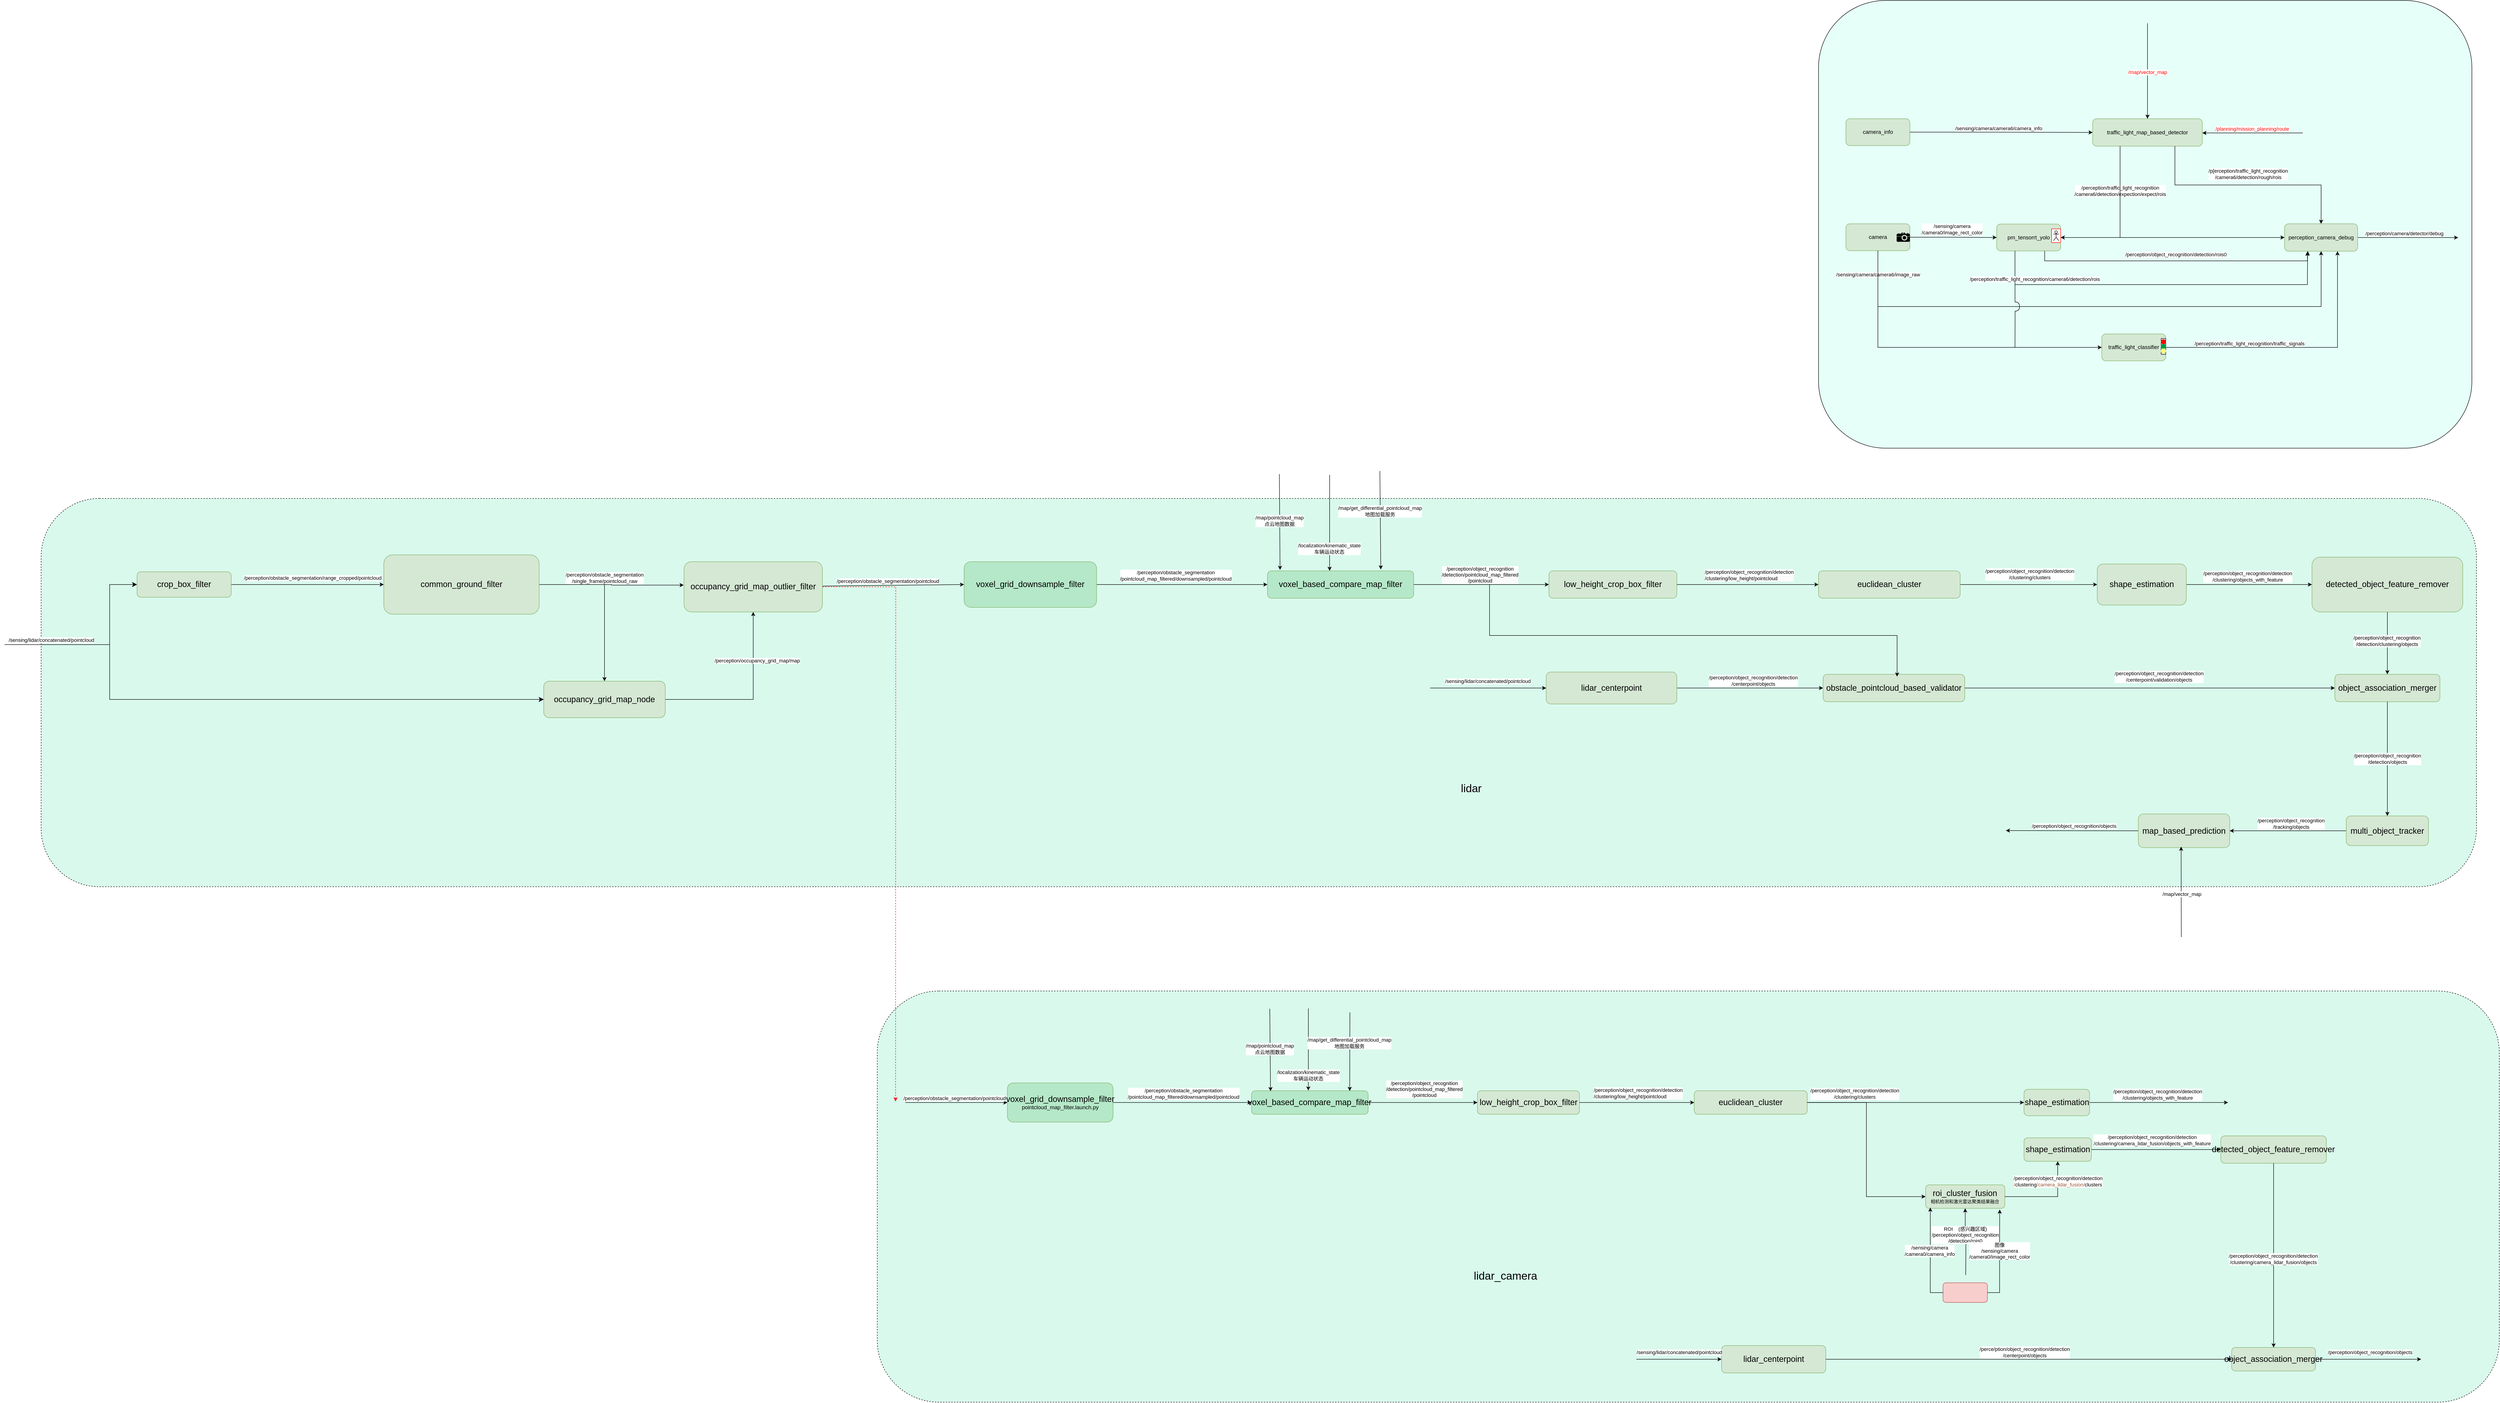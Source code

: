 <mxfile version="23.0.2" type="device">
  <diagram name="第 1 页" id="8j5K-agzhEbu-Rck8zfc">
    <mxGraphModel dx="2967" dy="2203" grid="1" gridSize="10" guides="1" tooltips="1" connect="1" arrows="1" fold="1" page="1" pageScale="1" pageWidth="827" pageHeight="1169" math="0" shadow="0">
      <root>
        <mxCell id="0" />
        <mxCell id="1" parent="0" />
        <mxCell id="cwR_xRwvWyGpi5SYSYdw-5" value="" style="rounded=1;whiteSpace=wrap;html=1;dashed=1;fillColor=#D9F9ED;strokeColor=#000000;" parent="1" vertex="1">
          <mxGeometry x="2580" y="2710" width="5330" height="850" as="geometry" />
        </mxCell>
        <mxCell id="cwR_xRwvWyGpi5SYSYdw-6" style="edgeStyle=orthogonalEdgeStyle;rounded=0;orthogonalLoop=1;jettySize=auto;html=1;exitX=1;exitY=0.5;exitDx=0;exitDy=0;" parent="1" source="cwR_xRwvWyGpi5SYSYdw-8" target="cwR_xRwvWyGpi5SYSYdw-11" edge="1">
          <mxGeometry relative="1" as="geometry" />
        </mxCell>
        <mxCell id="cwR_xRwvWyGpi5SYSYdw-7" value="/perception/obstacle_segmentation&lt;br&gt;/pointcloud_map_filtered/downsampled/pointcloud" style="edgeLabel;html=1;align=center;verticalAlign=middle;resizable=0;points=[];" parent="cwR_xRwvWyGpi5SYSYdw-6" vertex="1" connectable="0">
          <mxGeometry x="-0.078" y="-1" relative="1" as="geometry">
            <mxPoint y="-21" as="offset" />
          </mxGeometry>
        </mxCell>
        <mxCell id="cwR_xRwvWyGpi5SYSYdw-8" value="&lt;font style=&quot;&quot;&gt;&lt;span style=&quot;font-size: 18px;&quot;&gt;voxel_grid_downsample_filter&lt;/span&gt;&lt;br&gt;&lt;/font&gt;" style="rounded=1;whiteSpace=wrap;html=1;fillColor=#B5E8C8;strokeColor=#82b366;" parent="1" vertex="1">
          <mxGeometry x="4600" y="2848.47" width="290" height="100" as="geometry" />
        </mxCell>
        <mxCell id="cwR_xRwvWyGpi5SYSYdw-9" style="edgeStyle=orthogonalEdgeStyle;rounded=0;orthogonalLoop=1;jettySize=auto;html=1;exitX=1;exitY=0.5;exitDx=0;exitDy=0;entryX=0;entryY=0.5;entryDx=0;entryDy=0;" parent="1" source="cwR_xRwvWyGpi5SYSYdw-11" target="cwR_xRwvWyGpi5SYSYdw-20" edge="1">
          <mxGeometry relative="1" as="geometry">
            <mxPoint x="5850" y="2898.637" as="targetPoint" />
          </mxGeometry>
        </mxCell>
        <mxCell id="cwR_xRwvWyGpi5SYSYdw-10" value="&lt;font style=&quot;border-color: var(--border-color); forced-color-adjust: none; background-color: rgb(251, 251, 251); font-size: 11px;&quot;&gt;/perception/object_recognition&lt;/font&gt;&lt;div style=&quot;border-color: var(--border-color); forced-color-adjust: none; background-color: rgb(251, 251, 251);&quot;&gt;&lt;font style=&quot;border-color: var(--border-color); forced-color-adjust: none; font-size: 11px;&quot;&gt;/detection/pointcloud_map_filtered&lt;/font&gt;&lt;/div&gt;&lt;div style=&quot;border-color: var(--border-color); forced-color-adjust: none; background-color: rgb(251, 251, 251);&quot;&gt;&lt;font style=&quot;border-color: var(--border-color); forced-color-adjust: none; font-size: 11px;&quot;&gt;/pointcloud&lt;/font&gt;&lt;/div&gt;" style="edgeLabel;html=1;align=center;verticalAlign=middle;resizable=0;points=[];" parent="cwR_xRwvWyGpi5SYSYdw-9" vertex="1" connectable="0">
          <mxGeometry x="0.067" y="2" relative="1" as="geometry">
            <mxPoint x="-13" y="-20" as="offset" />
          </mxGeometry>
        </mxCell>
        <mxCell id="cwR_xRwvWyGpi5SYSYdw-11" value="&lt;font style=&quot;&quot;&gt;&lt;span style=&quot;font-size: 18px;&quot;&gt;voxel_based_compare_map_filter&lt;/span&gt;&lt;br&gt;&lt;/font&gt;" style="rounded=1;whiteSpace=wrap;html=1;fillColor=#B5E8C8;strokeColor=#82b366;" parent="1" vertex="1">
          <mxGeometry x="5264" y="2868.47" width="320" height="60" as="geometry" />
        </mxCell>
        <mxCell id="cwR_xRwvWyGpi5SYSYdw-12" value="" style="endArrow=classic;html=1;rounded=0;entryX=0;entryY=0.5;entryDx=0;entryDy=0;" parent="1" source="cwR_xRwvWyGpi5SYSYdw-68" target="cwR_xRwvWyGpi5SYSYdw-8" edge="1">
          <mxGeometry width="50" height="50" relative="1" as="geometry">
            <mxPoint x="4310" y="2898.47" as="sourcePoint" />
            <mxPoint x="4420" y="2848.47" as="targetPoint" />
          </mxGeometry>
        </mxCell>
        <mxCell id="cwR_xRwvWyGpi5SYSYdw-13" value="/perception/obstacle_segmentation/pointcloud" style="edgeLabel;html=1;align=center;verticalAlign=middle;resizable=0;points=[];" parent="cwR_xRwvWyGpi5SYSYdw-12" vertex="1" connectable="0">
          <mxGeometry x="-0.076" y="1" relative="1" as="geometry">
            <mxPoint y="-9" as="offset" />
          </mxGeometry>
        </mxCell>
        <mxCell id="cwR_xRwvWyGpi5SYSYdw-14" value="" style="endArrow=classic;html=1;rounded=0;entryX=0.086;entryY=-0.034;entryDx=0;entryDy=0;entryPerimeter=0;" parent="1" target="cwR_xRwvWyGpi5SYSYdw-11" edge="1">
          <mxGeometry width="50" height="50" relative="1" as="geometry">
            <mxPoint x="5290" y="2656.74" as="sourcePoint" />
            <mxPoint x="5292.4" y="2853.26" as="targetPoint" />
          </mxGeometry>
        </mxCell>
        <mxCell id="cwR_xRwvWyGpi5SYSYdw-15" value="/map/pointcloud_map&lt;br&gt;点云地图数据" style="edgeLabel;html=1;align=center;verticalAlign=middle;resizable=0;points=[];" parent="cwR_xRwvWyGpi5SYSYdw-14" vertex="1" connectable="0">
          <mxGeometry x="-0.025" y="-1" relative="1" as="geometry">
            <mxPoint as="offset" />
          </mxGeometry>
        </mxCell>
        <mxCell id="cwR_xRwvWyGpi5SYSYdw-16" value="" style="endArrow=classic;html=1;rounded=0;entryX=0.425;entryY=0;entryDx=0;entryDy=0;entryPerimeter=0;" parent="1" target="cwR_xRwvWyGpi5SYSYdw-11" edge="1">
          <mxGeometry width="50" height="50" relative="1" as="geometry">
            <mxPoint x="5400" y="2658.47" as="sourcePoint" />
            <mxPoint x="5400" y="2858.47" as="targetPoint" />
          </mxGeometry>
        </mxCell>
        <mxCell id="cwR_xRwvWyGpi5SYSYdw-17" value="/localization/kinematic_state&lt;br&gt;车辆运动状态" style="edgeLabel;html=1;align=center;verticalAlign=middle;resizable=0;points=[];" parent="cwR_xRwvWyGpi5SYSYdw-16" vertex="1" connectable="0">
          <mxGeometry x="-0.025" y="-1" relative="1" as="geometry">
            <mxPoint y="59" as="offset" />
          </mxGeometry>
        </mxCell>
        <mxCell id="cwR_xRwvWyGpi5SYSYdw-18" value="" style="endArrow=classic;html=1;rounded=0;entryX=0.775;entryY=-0.05;entryDx=0;entryDy=0;entryPerimeter=0;" parent="1" target="cwR_xRwvWyGpi5SYSYdw-11" edge="1">
          <mxGeometry width="50" height="50" relative="1" as="geometry">
            <mxPoint x="5510" y="2650" as="sourcePoint" />
            <mxPoint x="5510" y="2860" as="targetPoint" />
          </mxGeometry>
        </mxCell>
        <mxCell id="cwR_xRwvWyGpi5SYSYdw-19" value="/map/get_differential_pointcloud_map&lt;br&gt;地图加载服务" style="edgeLabel;html=1;align=center;verticalAlign=middle;resizable=0;points=[];" parent="cwR_xRwvWyGpi5SYSYdw-18" vertex="1" connectable="0">
          <mxGeometry x="-0.025" y="-1" relative="1" as="geometry">
            <mxPoint y="-17" as="offset" />
          </mxGeometry>
        </mxCell>
        <mxCell id="cwR_xRwvWyGpi5SYSYdw-20" value="&lt;font style=&quot;font-size: 11px;&quot;&gt;&lt;span style=&quot;font-size: 18px;&quot;&gt;low_height_crop_box_filter&lt;/span&gt;&lt;br&gt;&lt;/font&gt;" style="rounded=1;whiteSpace=wrap;html=1;fillColor=#d5e8d4;strokeColor=#82b366;" parent="1" vertex="1">
          <mxGeometry x="5880" y="2868.47" width="280" height="60" as="geometry" />
        </mxCell>
        <mxCell id="cwR_xRwvWyGpi5SYSYdw-21" style="edgeStyle=orthogonalEdgeStyle;rounded=0;orthogonalLoop=1;jettySize=auto;html=1;exitX=1;exitY=0.5;exitDx=0;exitDy=0;" parent="1" source="cwR_xRwvWyGpi5SYSYdw-20" target="cwR_xRwvWyGpi5SYSYdw-25" edge="1">
          <mxGeometry relative="1" as="geometry">
            <mxPoint x="6720" y="2898.47" as="targetPoint" />
          </mxGeometry>
        </mxCell>
        <mxCell id="cwR_xRwvWyGpi5SYSYdw-22" value="&lt;font style=&quot;border-color: var(--border-color);&quot;&gt;/perception/object_recognition/detection&lt;/font&gt;&lt;div style=&quot;border-color: var(--border-color); text-align: left; background-color: rgb(251, 251, 251);&quot;&gt;&lt;span style=&quot;border-color: var(--border-color);&quot;&gt;/clustering/low_height/pointcloud&lt;/span&gt;&lt;/div&gt;" style="edgeLabel;html=1;align=center;verticalAlign=middle;resizable=0;points=[];" parent="cwR_xRwvWyGpi5SYSYdw-21" vertex="1" connectable="0">
          <mxGeometry x="0.017" relative="1" as="geometry">
            <mxPoint y="-21" as="offset" />
          </mxGeometry>
        </mxCell>
        <mxCell id="cwR_xRwvWyGpi5SYSYdw-23" style="edgeStyle=orthogonalEdgeStyle;rounded=0;orthogonalLoop=1;jettySize=auto;html=1;entryX=0;entryY=0.5;entryDx=0;entryDy=0;" parent="1" source="cwR_xRwvWyGpi5SYSYdw-25" target="cwR_xRwvWyGpi5SYSYdw-28" edge="1">
          <mxGeometry relative="1" as="geometry" />
        </mxCell>
        <mxCell id="cwR_xRwvWyGpi5SYSYdw-24" value="&lt;pre style=&quot;border: 1px solid var(--vscode-input-background); color: var(--code-foreground); font-size: var(--vscode-editor-font-size); box-sizing: border-box; --tw-border-spacing-x: 0; --tw-border-spacing-y: 0; --tw-translate-x: 0; --tw-translate-y: 0; --tw-rotate: 0; --tw-skew-x: 0; --tw-skew-y: 0; --tw-scale-x: 1; --tw-scale-y: 1; --tw-pan-x: ; --tw-pan-y: ; --tw-pinch-zoom: ; --tw-scroll-snap-strictness: proximity; --tw-gradient-from-position: ; --tw-gradient-via-position: ; --tw-gradient-to-position: ; --tw-ordinal: ; --tw-slashed-zero: ; --tw-numeric-figure: ; --tw-numeric-spacing: ; --tw-numeric-fraction: ; --tw-ring-inset: ; --tw-ring-offset-width: 0px; --tw-ring-offset-color: #fff; --tw-ring-color: rgb(59 130 246 / 0.5); --tw-ring-offset-shadow: 0 0 #0000; --tw-ring-shadow: 0 0 #0000; --tw-shadow: 0 0 #0000; --tw-shadow-colored: 0 0 #0000; --tw-blur: ; --tw-brightness: ; --tw-contrast: ; --tw-grayscale: ; --tw-hue-rotate: ; --tw-invert: ; --tw-saturate: ; --tw-sepia: ; --tw-drop-shadow: ; --tw-backdrop-blur: ; --tw-backdrop-brightness: ; --tw-backdrop-contrast: ; --tw-backdrop-grayscale: ; --tw-backdrop-hue-rotate: ; --tw-backdrop-invert: ; --tw-backdrop-opacity: ; --tw-backdrop-saturate: ; --tw-backdrop-sepia: ; --tw-contain-size: ; --tw-contain-layout: ; --tw-contain-paint: ; --tw-contain-style: ; font-family: var(--vscode-editor-font-family); font-feature-settings: normal; font-variation-settings: normal; margin-top: 0px; margin-bottom: 0px; padding: calc(var(--spacing) * 0.5); overflow: auto; border-radius: 3px; background-color: var(--code-background);&quot;&gt;&lt;code style=&quot;border-color: rgb(229, 231, 235); box-sizing: border-box; border-width: 0px; border-style: solid; --tw-border-spacing-x: 0; --tw-border-spacing-y: 0; --tw-translate-x: 0; --tw-translate-y: 0; --tw-rotate: 0; --tw-skew-x: 0; --tw-skew-y: 0; --tw-scale-x: 1; --tw-scale-y: 1; --tw-pan-x: ; --tw-pan-y: ; --tw-pinch-zoom: ; --tw-scroll-snap-strictness: proximity; --tw-gradient-from-position: ; --tw-gradient-via-position: ; --tw-gradient-to-position: ; --tw-ordinal: ; --tw-slashed-zero: ; --tw-numeric-figure: ; --tw-numeric-spacing: ; --tw-numeric-fraction: ; --tw-ring-inset: ; --tw-ring-offset-width: 0px; --tw-ring-offset-color: #fff; --tw-ring-color: rgb(59 130 246 / 0.5); --tw-ring-offset-shadow: 0 0 #0000; --tw-ring-shadow: 0 0 #0000; --tw-shadow: 0 0 #0000; --tw-shadow-colored: 0 0 #0000; --tw-blur: ; --tw-brightness: ; --tw-contrast: ; --tw-grayscale: ; --tw-hue-rotate: ; --tw-invert: ; --tw-saturate: ; --tw-sepia: ; --tw-drop-shadow: ; --tw-backdrop-blur: ; --tw-backdrop-brightness: ; --tw-backdrop-contrast: ; --tw-backdrop-grayscale: ; --tw-backdrop-hue-rotate: ; --tw-backdrop-invert: ; --tw-backdrop-opacity: ; --tw-backdrop-saturate: ; --tw-backdrop-sepia: ; --tw-contain-size: ; --tw-contain-layout: ; --tw-contain-paint: ; --tw-contain-style: ; font-family: var(--vscode-editor-font-family); color: var(--code-foreground); background-color: var(--code-background); padding: 0px; border-radius: 4px; font-feature-settings: normal; font-variation-settings: normal; font-size: var(--vscode-editor-font-size); overflow: auto; margin-bottom: 0px;&quot; class=&quot;hljs language-groovy&quot;&gt;/perception/object_recognition/detection&lt;/code&gt;&lt;/pre&gt;&lt;pre style=&quot;border: 1px solid var(--vscode-input-background); color: var(--code-foreground); font-size: var(--vscode-editor-font-size); box-sizing: border-box; --tw-border-spacing-x: 0; --tw-border-spacing-y: 0; --tw-translate-x: 0; --tw-translate-y: 0; --tw-rotate: 0; --tw-skew-x: 0; --tw-skew-y: 0; --tw-scale-x: 1; --tw-scale-y: 1; --tw-pan-x: ; --tw-pan-y: ; --tw-pinch-zoom: ; --tw-scroll-snap-strictness: proximity; --tw-gradient-from-position: ; --tw-gradient-via-position: ; --tw-gradient-to-position: ; --tw-ordinal: ; --tw-slashed-zero: ; --tw-numeric-figure: ; --tw-numeric-spacing: ; --tw-numeric-fraction: ; --tw-ring-inset: ; --tw-ring-offset-width: 0px; --tw-ring-offset-color: #fff; --tw-ring-color: rgb(59 130 246 / 0.5); --tw-ring-offset-shadow: 0 0 #0000; --tw-ring-shadow: 0 0 #0000; --tw-shadow: 0 0 #0000; --tw-shadow-colored: 0 0 #0000; --tw-blur: ; --tw-brightness: ; --tw-contrast: ; --tw-grayscale: ; --tw-hue-rotate: ; --tw-invert: ; --tw-saturate: ; --tw-sepia: ; --tw-drop-shadow: ; --tw-backdrop-blur: ; --tw-backdrop-brightness: ; --tw-backdrop-contrast: ; --tw-backdrop-grayscale: ; --tw-backdrop-hue-rotate: ; --tw-backdrop-invert: ; --tw-backdrop-opacity: ; --tw-backdrop-saturate: ; --tw-backdrop-sepia: ; --tw-contain-size: ; --tw-contain-layout: ; --tw-contain-paint: ; --tw-contain-style: ; font-family: var(--vscode-editor-font-family); font-feature-settings: normal; font-variation-settings: normal; margin-top: 0px; margin-bottom: 0px; padding: calc(var(--spacing) * 0.5); overflow: auto; border-radius: 3px; background-color: var(--code-background);&quot;&gt;&lt;code style=&quot;border-color: rgb(229, 231, 235); box-sizing: border-box; border-width: 0px; border-style: solid; --tw-border-spacing-x: 0; --tw-border-spacing-y: 0; --tw-translate-x: 0; --tw-translate-y: 0; --tw-rotate: 0; --tw-skew-x: 0; --tw-skew-y: 0; --tw-scale-x: 1; --tw-scale-y: 1; --tw-pan-x: ; --tw-pan-y: ; --tw-pinch-zoom: ; --tw-scroll-snap-strictness: proximity; --tw-gradient-from-position: ; --tw-gradient-via-position: ; --tw-gradient-to-position: ; --tw-ordinal: ; --tw-slashed-zero: ; --tw-numeric-figure: ; --tw-numeric-spacing: ; --tw-numeric-fraction: ; --tw-ring-inset: ; --tw-ring-offset-width: 0px; --tw-ring-offset-color: #fff; --tw-ring-color: rgb(59 130 246 / 0.5); --tw-ring-offset-shadow: 0 0 #0000; --tw-ring-shadow: 0 0 #0000; --tw-shadow: 0 0 #0000; --tw-shadow-colored: 0 0 #0000; --tw-blur: ; --tw-brightness: ; --tw-contrast: ; --tw-grayscale: ; --tw-hue-rotate: ; --tw-invert: ; --tw-saturate: ; --tw-sepia: ; --tw-drop-shadow: ; --tw-backdrop-blur: ; --tw-backdrop-brightness: ; --tw-backdrop-contrast: ; --tw-backdrop-grayscale: ; --tw-backdrop-hue-rotate: ; --tw-backdrop-invert: ; --tw-backdrop-opacity: ; --tw-backdrop-saturate: ; --tw-backdrop-sepia: ; --tw-contain-size: ; --tw-contain-layout: ; --tw-contain-paint: ; --tw-contain-style: ; font-family: var(--vscode-editor-font-family); color: var(--code-foreground); background-color: var(--code-background); padding: 0px; border-radius: 4px; font-feature-settings: normal; font-variation-settings: normal; font-size: var(--vscode-editor-font-size); overflow: auto; margin-bottom: 0px;&quot; class=&quot;hljs language-groovy&quot;&gt;/clustering/clusters&lt;/code&gt;&lt;/pre&gt;" style="edgeLabel;html=1;align=center;verticalAlign=middle;resizable=0;points=[];" parent="cwR_xRwvWyGpi5SYSYdw-23" vertex="1" connectable="0">
          <mxGeometry x="0.013" y="2" relative="1" as="geometry">
            <mxPoint y="-21" as="offset" />
          </mxGeometry>
        </mxCell>
        <mxCell id="cwR_xRwvWyGpi5SYSYdw-25" value="&lt;font style=&quot;&quot;&gt;&lt;span style=&quot;font-size: 18px;&quot;&gt;euclidean_cluster&lt;/span&gt;&lt;br&gt;&lt;/font&gt;" style="rounded=1;whiteSpace=wrap;html=1;fillColor=#d5e8d4;strokeColor=#82b366;" parent="1" vertex="1">
          <mxGeometry x="6470" y="2868.47" width="310" height="60" as="geometry" />
        </mxCell>
        <mxCell id="cwR_xRwvWyGpi5SYSYdw-26" style="edgeStyle=orthogonalEdgeStyle;rounded=0;orthogonalLoop=1;jettySize=auto;html=1;exitX=1;exitY=0.5;exitDx=0;exitDy=0;entryX=0;entryY=0.5;entryDx=0;entryDy=0;" parent="1" source="cwR_xRwvWyGpi5SYSYdw-28" target="cwR_xRwvWyGpi5SYSYdw-31" edge="1">
          <mxGeometry relative="1" as="geometry" />
        </mxCell>
        <mxCell id="cwR_xRwvWyGpi5SYSYdw-27" value="&lt;div style=&quot;border-color: var(--border-color);&quot;&gt;/perception/object_recognition/detection&lt;/div&gt;&lt;div style=&quot;border-color: var(--border-color);&quot;&gt;/clustering/objects_with_feature&lt;/div&gt;" style="edgeLabel;html=1;align=center;verticalAlign=middle;resizable=0;points=[];" parent="cwR_xRwvWyGpi5SYSYdw-26" vertex="1" connectable="0">
          <mxGeometry x="-0.026" y="1" relative="1" as="geometry">
            <mxPoint y="-17" as="offset" />
          </mxGeometry>
        </mxCell>
        <mxCell id="cwR_xRwvWyGpi5SYSYdw-28" value="&lt;font style=&quot;&quot;&gt;&lt;span style=&quot;font-size: 18px;&quot;&gt;shape_estimation&lt;/span&gt;&lt;font style=&quot;font-size: 10px;&quot;&gt;&lt;br&gt;&lt;/font&gt;&lt;/font&gt;" style="rounded=1;whiteSpace=wrap;html=1;fillColor=#d5e8d4;strokeColor=#82b366;" parent="1" vertex="1">
          <mxGeometry x="7080" y="2853.47" width="195" height="90" as="geometry" />
        </mxCell>
        <mxCell id="cwR_xRwvWyGpi5SYSYdw-29" style="edgeStyle=orthogonalEdgeStyle;rounded=0;orthogonalLoop=1;jettySize=auto;html=1;exitX=0.5;exitY=1;exitDx=0;exitDy=0;" parent="1" source="cwR_xRwvWyGpi5SYSYdw-31" target="cwR_xRwvWyGpi5SYSYdw-37" edge="1">
          <mxGeometry relative="1" as="geometry" />
        </mxCell>
        <mxCell id="cwR_xRwvWyGpi5SYSYdw-30" value="&lt;font style=&quot;border-color: var(--border-color); forced-color-adjust: none; background-color: rgb(251, 251, 251);&quot;&gt;/perception/object_recognition&lt;/font&gt;&lt;div style=&quot;border-color: var(--border-color); forced-color-adjust: none; background-color: rgb(251, 251, 251);&quot;&gt;&lt;font style=&quot;border-color: var(--border-color); forced-color-adjust: none;&quot;&gt;/detection/clustering/objects&lt;/font&gt;&lt;/div&gt;" style="edgeLabel;html=1;align=center;verticalAlign=middle;resizable=0;points=[];" parent="cwR_xRwvWyGpi5SYSYdw-29" vertex="1" connectable="0">
          <mxGeometry x="-0.073" y="-1" relative="1" as="geometry">
            <mxPoint as="offset" />
          </mxGeometry>
        </mxCell>
        <mxCell id="cwR_xRwvWyGpi5SYSYdw-31" value="&lt;font style=&quot;&quot;&gt;&lt;span style=&quot;font-size: 18px;&quot;&gt;detected_object_feature_remover&lt;/span&gt;&lt;br&gt;&lt;/font&gt;" style="rounded=1;whiteSpace=wrap;html=1;fillColor=#d5e8d4;strokeColor=#82b366;" parent="1" vertex="1">
          <mxGeometry x="7550" y="2838.47" width="330" height="120" as="geometry" />
        </mxCell>
        <mxCell id="cwR_xRwvWyGpi5SYSYdw-32" style="edgeStyle=orthogonalEdgeStyle;rounded=0;orthogonalLoop=1;jettySize=auto;html=1;entryX=0;entryY=0.5;entryDx=0;entryDy=0;" parent="1" source="cwR_xRwvWyGpi5SYSYdw-34" target="cwR_xRwvWyGpi5SYSYdw-42" edge="1">
          <mxGeometry relative="1" as="geometry">
            <mxPoint x="6480" y="3125" as="targetPoint" />
          </mxGeometry>
        </mxCell>
        <mxCell id="cwR_xRwvWyGpi5SYSYdw-33" value="/perception/object_recognition/detection&lt;br&gt;/centerpoint/objects" style="edgeLabel;html=1;align=center;verticalAlign=middle;resizable=0;points=[];" parent="cwR_xRwvWyGpi5SYSYdw-32" vertex="1" connectable="0">
          <mxGeometry x="0.018" relative="1" as="geometry">
            <mxPoint x="4" y="-16" as="offset" />
          </mxGeometry>
        </mxCell>
        <mxCell id="cwR_xRwvWyGpi5SYSYdw-34" value="&lt;font style=&quot;&quot;&gt;&lt;font style=&quot;&quot;&gt;&lt;font style=&quot;font-size: 18px;&quot;&gt;lidar_centerpoint&lt;/font&gt;&lt;/font&gt;&lt;br&gt;&lt;/font&gt;" style="rounded=1;whiteSpace=wrap;html=1;fillColor=#d5e8d4;strokeColor=#82b366;" parent="1" vertex="1">
          <mxGeometry x="5874" y="3090" width="286" height="70" as="geometry" />
        </mxCell>
        <mxCell id="cwR_xRwvWyGpi5SYSYdw-37" value="&lt;font style=&quot;&quot;&gt;&lt;span style=&quot;font-size: 18px;&quot;&gt;object_association_merger&lt;/span&gt;&lt;br&gt;&lt;/font&gt;" style="rounded=1;whiteSpace=wrap;html=1;fillColor=#d5e8d4;strokeColor=#82b366;" parent="1" vertex="1">
          <mxGeometry x="7600" y="3095.0" width="230" height="60" as="geometry" />
        </mxCell>
        <mxCell id="cwR_xRwvWyGpi5SYSYdw-38" value="" style="endArrow=classic;html=1;rounded=0;entryX=0;entryY=0.5;entryDx=0;entryDy=0;" parent="1" target="cwR_xRwvWyGpi5SYSYdw-34" edge="1">
          <mxGeometry width="50" height="50" relative="1" as="geometry">
            <mxPoint x="5620" y="3125" as="sourcePoint" />
            <mxPoint x="5670" y="3100" as="targetPoint" />
          </mxGeometry>
        </mxCell>
        <mxCell id="cwR_xRwvWyGpi5SYSYdw-39" value="/sensing/lidar/concatenated/pointcloud" style="edgeLabel;html=1;align=center;verticalAlign=middle;resizable=0;points=[];" parent="cwR_xRwvWyGpi5SYSYdw-38" vertex="1" connectable="0">
          <mxGeometry x="-0.009" relative="1" as="geometry">
            <mxPoint y="-15" as="offset" />
          </mxGeometry>
        </mxCell>
        <mxCell id="cwR_xRwvWyGpi5SYSYdw-40" style="edgeStyle=orthogonalEdgeStyle;rounded=0;orthogonalLoop=1;jettySize=auto;html=1;exitX=1;exitY=0.5;exitDx=0;exitDy=0;entryX=0;entryY=0.5;entryDx=0;entryDy=0;" parent="1" source="cwR_xRwvWyGpi5SYSYdw-42" target="cwR_xRwvWyGpi5SYSYdw-37" edge="1">
          <mxGeometry relative="1" as="geometry">
            <mxPoint x="7140" y="3125" as="targetPoint" />
          </mxGeometry>
        </mxCell>
        <mxCell id="cwR_xRwvWyGpi5SYSYdw-41" value="/perception/object_recognition/detection&lt;br&gt;/centerpoint/validation/objects" style="edgeLabel;html=1;align=center;verticalAlign=middle;resizable=0;points=[];" parent="cwR_xRwvWyGpi5SYSYdw-40" vertex="1" connectable="0">
          <mxGeometry x="0.064" relative="1" as="geometry">
            <mxPoint x="-6" y="-25" as="offset" />
          </mxGeometry>
        </mxCell>
        <mxCell id="cwR_xRwvWyGpi5SYSYdw-42" value="&lt;font style=&quot;&quot;&gt;&lt;font style=&quot;font-size: 18px;&quot;&gt;obstacle_pointcloud_based_validator&lt;/font&gt;&lt;br&gt;&lt;/font&gt;" style="rounded=1;whiteSpace=wrap;html=1;fillColor=#d5e8d4;strokeColor=#82b366;" parent="1" vertex="1">
          <mxGeometry x="6480" y="3095.0" width="310" height="60" as="geometry" />
        </mxCell>
        <mxCell id="cwR_xRwvWyGpi5SYSYdw-43" style="edgeStyle=orthogonalEdgeStyle;rounded=0;orthogonalLoop=1;jettySize=auto;html=1;entryX=0.5;entryY=0;entryDx=0;entryDy=0;exitX=0.5;exitY=1;exitDx=0;exitDy=0;" parent="1" source="cwR_xRwvWyGpi5SYSYdw-37" target="cwR_xRwvWyGpi5SYSYdw-49" edge="1">
          <mxGeometry relative="1" as="geometry">
            <mxPoint x="7320" y="3355.0" as="targetPoint" />
            <mxPoint x="7715" y="3290" as="sourcePoint" />
          </mxGeometry>
        </mxCell>
        <mxCell id="cwR_xRwvWyGpi5SYSYdw-44" value="/perception/object_recognition&lt;br&gt;/detection/objects" style="edgeLabel;html=1;align=center;verticalAlign=middle;resizable=0;points=[];" parent="cwR_xRwvWyGpi5SYSYdw-43" vertex="1" connectable="0">
          <mxGeometry x="0.102" relative="1" as="geometry">
            <mxPoint y="-13" as="offset" />
          </mxGeometry>
        </mxCell>
        <mxCell id="cwR_xRwvWyGpi5SYSYdw-46" style="edgeStyle=orthogonalEdgeStyle;rounded=0;orthogonalLoop=1;jettySize=auto;html=1;exitX=1;exitY=0.5;exitDx=0;exitDy=0;" parent="1" source="cwR_xRwvWyGpi5SYSYdw-11" edge="1">
          <mxGeometry relative="1" as="geometry">
            <mxPoint x="5584" y="2980.0" as="sourcePoint" />
            <mxPoint x="6642" y="3100" as="targetPoint" />
            <Array as="points">
              <mxPoint x="5750" y="2899" />
              <mxPoint x="5750" y="3010" />
              <mxPoint x="6642" y="3010" />
            </Array>
          </mxGeometry>
        </mxCell>
        <mxCell id="cwR_xRwvWyGpi5SYSYdw-47" style="edgeStyle=orthogonalEdgeStyle;rounded=0;orthogonalLoop=1;jettySize=auto;html=1;exitX=0;exitY=0.5;exitDx=0;exitDy=0;entryX=1;entryY=0.5;entryDx=0;entryDy=0;" parent="1" source="cwR_xRwvWyGpi5SYSYdw-49" target="cwR_xRwvWyGpi5SYSYdw-52" edge="1">
          <mxGeometry relative="1" as="geometry">
            <mxPoint x="7000.0" y="3355.632" as="targetPoint" />
          </mxGeometry>
        </mxCell>
        <mxCell id="cwR_xRwvWyGpi5SYSYdw-48" value="/perception/object_recognition&lt;br&gt;/tracking/objects" style="edgeLabel;html=1;align=center;verticalAlign=middle;resizable=0;points=[];" parent="cwR_xRwvWyGpi5SYSYdw-47" vertex="1" connectable="0">
          <mxGeometry x="0.178" relative="1" as="geometry">
            <mxPoint x="29" y="-16" as="offset" />
          </mxGeometry>
        </mxCell>
        <mxCell id="cwR_xRwvWyGpi5SYSYdw-49" value="&lt;font style=&quot;font-size: 18px;&quot;&gt;multi_object_tracker&lt;/font&gt;" style="rounded=1;whiteSpace=wrap;html=1;fillColor=#d5e8d4;strokeColor=#82b366;" parent="1" vertex="1">
          <mxGeometry x="7625" y="3405" width="180" height="65" as="geometry" />
        </mxCell>
        <mxCell id="cwR_xRwvWyGpi5SYSYdw-50" style="edgeStyle=orthogonalEdgeStyle;rounded=0;orthogonalLoop=1;jettySize=auto;html=1;exitX=0;exitY=0.5;exitDx=0;exitDy=0;" parent="1" source="cwR_xRwvWyGpi5SYSYdw-52" edge="1">
          <mxGeometry relative="1" as="geometry">
            <mxPoint x="6880" y="3437" as="targetPoint" />
          </mxGeometry>
        </mxCell>
        <mxCell id="cwR_xRwvWyGpi5SYSYdw-51" value="/perception/object_recognition/objects" style="edgeLabel;html=1;align=center;verticalAlign=middle;resizable=0;points=[];" parent="cwR_xRwvWyGpi5SYSYdw-50" vertex="1" connectable="0">
          <mxGeometry x="-0.011" y="-2" relative="1" as="geometry">
            <mxPoint x="2" y="-9" as="offset" />
          </mxGeometry>
        </mxCell>
        <mxCell id="cwR_xRwvWyGpi5SYSYdw-52" value="&lt;font style=&quot;font-size: 18px;&quot;&gt;map_based_prediction&lt;/font&gt;" style="rounded=1;whiteSpace=wrap;html=1;fillColor=#d5e8d4;strokeColor=#82b366;" parent="1" vertex="1">
          <mxGeometry x="7170" y="3400.57" width="200" height="73.86" as="geometry" />
        </mxCell>
        <mxCell id="cwR_xRwvWyGpi5SYSYdw-53" value="" style="endArrow=classic;html=1;rounded=0;entryX=0.468;entryY=0.971;entryDx=0;entryDy=0;entryPerimeter=0;" parent="1" target="cwR_xRwvWyGpi5SYSYdw-52" edge="1">
          <mxGeometry width="50" height="50" relative="1" as="geometry">
            <mxPoint x="7264" y="3670" as="sourcePoint" />
            <mxPoint x="6910" y="3440" as="targetPoint" />
          </mxGeometry>
        </mxCell>
        <mxCell id="cwR_xRwvWyGpi5SYSYdw-54" value="/map/vector_map" style="edgeLabel;html=1;align=center;verticalAlign=middle;resizable=0;points=[];" parent="cwR_xRwvWyGpi5SYSYdw-53" vertex="1" connectable="0">
          <mxGeometry x="-0.209" y="-1" relative="1" as="geometry">
            <mxPoint y="-16" as="offset" />
          </mxGeometry>
        </mxCell>
        <mxCell id="cwR_xRwvWyGpi5SYSYdw-55" style="edgeStyle=orthogonalEdgeStyle;rounded=0;orthogonalLoop=1;jettySize=auto;html=1;exitX=1;exitY=0.5;exitDx=0;exitDy=0;entryX=-0.002;entryY=0.466;entryDx=0;entryDy=0;entryPerimeter=0;" parent="1" source="cwR_xRwvWyGpi5SYSYdw-58" target="cwR_xRwvWyGpi5SYSYdw-68" edge="1">
          <mxGeometry relative="1" as="geometry">
            <mxPoint x="3981.5" y="3110" as="targetPoint" />
          </mxGeometry>
        </mxCell>
        <mxCell id="cwR_xRwvWyGpi5SYSYdw-56" value="/perception/obstacle_segmentation&lt;br&gt;/single_frame/pointcloud_raw" style="edgeLabel;html=1;align=center;verticalAlign=middle;resizable=0;points=[];" parent="cwR_xRwvWyGpi5SYSYdw-55" vertex="1" connectable="0">
          <mxGeometry x="-0.38" y="-1" relative="1" as="geometry">
            <mxPoint x="44" y="-16" as="offset" />
          </mxGeometry>
        </mxCell>
        <mxCell id="cwR_xRwvWyGpi5SYSYdw-57" style="edgeStyle=orthogonalEdgeStyle;rounded=0;orthogonalLoop=1;jettySize=auto;html=1;exitX=1;exitY=0.5;exitDx=0;exitDy=0;" parent="1" source="cwR_xRwvWyGpi5SYSYdw-58" target="cwR_xRwvWyGpi5SYSYdw-64" edge="1">
          <mxGeometry relative="1" as="geometry" />
        </mxCell>
        <mxCell id="cwR_xRwvWyGpi5SYSYdw-58" value="&lt;font style=&quot;font-size: 11px;&quot;&gt;&lt;font style=&quot;font-size: 18px;&quot;&gt;common_ground_filter&lt;br&gt;&lt;/font&gt;&lt;/font&gt;" style="rounded=1;whiteSpace=wrap;html=1;fillColor=#d5e8d4;strokeColor=#82b366;" parent="1" vertex="1">
          <mxGeometry x="3330" y="2833.47" width="340" height="130" as="geometry" />
        </mxCell>
        <mxCell id="cwR_xRwvWyGpi5SYSYdw-59" style="edgeStyle=orthogonalEdgeStyle;rounded=0;orthogonalLoop=1;jettySize=auto;html=1;exitX=1;exitY=0.5;exitDx=0;exitDy=0;" parent="1" source="cwR_xRwvWyGpi5SYSYdw-61" target="cwR_xRwvWyGpi5SYSYdw-58" edge="1">
          <mxGeometry relative="1" as="geometry" />
        </mxCell>
        <mxCell id="cwR_xRwvWyGpi5SYSYdw-60" value="/perception/obstacle_segmentation/range_cropped/pointcloud" style="edgeLabel;html=1;align=center;verticalAlign=middle;resizable=0;points=[];" parent="cwR_xRwvWyGpi5SYSYdw-59" vertex="1" connectable="0">
          <mxGeometry x="0.065" y="3" relative="1" as="geometry">
            <mxPoint y="-12" as="offset" />
          </mxGeometry>
        </mxCell>
        <mxCell id="cwR_xRwvWyGpi5SYSYdw-61" value="&lt;font style=&quot;&quot;&gt;&lt;font style=&quot;font-size: 18px;&quot;&gt;crop_box_filter&lt;/font&gt;&lt;br&gt;&lt;/font&gt;" style="rounded=1;whiteSpace=wrap;html=1;fillColor=#d5e8d4;strokeColor=#82b366;" parent="1" vertex="1">
          <mxGeometry x="2790" y="2870.61" width="206" height="55.71" as="geometry" />
        </mxCell>
        <mxCell id="cwR_xRwvWyGpi5SYSYdw-62" style="edgeStyle=orthogonalEdgeStyle;rounded=0;orthogonalLoop=1;jettySize=auto;html=1;exitX=1;exitY=0.5;exitDx=0;exitDy=0;entryX=0.5;entryY=1;entryDx=0;entryDy=0;" parent="1" source="cwR_xRwvWyGpi5SYSYdw-64" target="cwR_xRwvWyGpi5SYSYdw-68" edge="1">
          <mxGeometry relative="1" as="geometry" />
        </mxCell>
        <mxCell id="cwR_xRwvWyGpi5SYSYdw-63" value="/perception/occupancy_grid_map/map" style="edgeLabel;html=1;align=center;verticalAlign=middle;resizable=0;points=[];" parent="cwR_xRwvWyGpi5SYSYdw-62" vertex="1" connectable="0">
          <mxGeometry x="0.563" relative="1" as="geometry">
            <mxPoint x="8" y="22" as="offset" />
          </mxGeometry>
        </mxCell>
        <mxCell id="cwR_xRwvWyGpi5SYSYdw-64" value="&lt;font style=&quot;&quot;&gt;&lt;font style=&quot;&quot;&gt;&lt;font style=&quot;font-size: 18px;&quot;&gt;occupancy_grid_map_node&lt;br&gt;&lt;/font&gt;&lt;/font&gt;&lt;/font&gt;" style="rounded=1;whiteSpace=wrap;html=1;fillColor=#d5e8d4;strokeColor=#82b366;" parent="1" vertex="1">
          <mxGeometry x="3680" y="3110" width="266" height="80" as="geometry" />
        </mxCell>
        <mxCell id="cwR_xRwvWyGpi5SYSYdw-65" value="" style="edgeStyle=elbowEdgeStyle;elbow=horizontal;endArrow=classic;html=1;curved=0;rounded=0;endSize=8;startSize=8;entryX=0;entryY=0.5;entryDx=0;entryDy=0;" parent="1" target="cwR_xRwvWyGpi5SYSYdw-61" edge="1">
          <mxGeometry width="50" height="50" relative="1" as="geometry">
            <mxPoint x="2620" y="3030" as="sourcePoint" />
            <mxPoint x="2670" y="2940" as="targetPoint" />
            <Array as="points">
              <mxPoint x="2730" y="2970" />
            </Array>
          </mxGeometry>
        </mxCell>
        <mxCell id="cwR_xRwvWyGpi5SYSYdw-66" value="" style="edgeStyle=elbowEdgeStyle;elbow=horizontal;endArrow=classic;html=1;curved=0;rounded=0;endSize=8;startSize=8;entryX=0;entryY=0.5;entryDx=0;entryDy=0;" parent="1" target="cwR_xRwvWyGpi5SYSYdw-64" edge="1">
          <mxGeometry width="50" height="50" relative="1" as="geometry">
            <mxPoint x="2500" y="3030" as="sourcePoint" />
            <mxPoint x="2800" y="2895" as="targetPoint" />
            <Array as="points">
              <mxPoint x="2730" y="3100" />
            </Array>
          </mxGeometry>
        </mxCell>
        <mxCell id="cwR_xRwvWyGpi5SYSYdw-67" value="/sensing/lidar/concatenated/pointcloud" style="edgeLabel;html=1;align=center;verticalAlign=middle;resizable=0;points=[];" parent="cwR_xRwvWyGpi5SYSYdw-66" vertex="1" connectable="0">
          <mxGeometry x="-0.941" y="-2" relative="1" as="geometry">
            <mxPoint x="63" y="-12" as="offset" />
          </mxGeometry>
        </mxCell>
        <mxCell id="cwR_xRwvWyGpi5SYSYdw-68" value="&lt;font style=&quot;&quot;&gt;&lt;font style=&quot;font-size: 18px;&quot;&gt;occupancy_grid_map_outlier_filter&lt;br&gt;&lt;/font&gt;&lt;/font&gt;" style="rounded=1;whiteSpace=wrap;html=1;fillColor=#d5e8d4;strokeColor=#82b366;" parent="1" vertex="1">
          <mxGeometry x="3987" y="2848.47" width="303" height="110" as="geometry" />
        </mxCell>
        <mxCell id="5mJTvjk5j7JHyLO_4U1X-1" value="" style="group" parent="1" vertex="1" connectable="0">
          <mxGeometry x="6470" y="1620" width="1430" height="980" as="geometry" />
        </mxCell>
        <mxCell id="cwR_xRwvWyGpi5SYSYdw-69" value="" style="rounded=1;whiteSpace=wrap;html=1;fillColor=#E6FFF8;" parent="5mJTvjk5j7JHyLO_4U1X-1" vertex="1">
          <mxGeometry width="1430" height="980" as="geometry" />
        </mxCell>
        <mxCell id="U21ru0dpDu4qiaFD3puM-44" value="camera_info" style="rounded=1;whiteSpace=wrap;html=1;fillColor=#d5e8d4;strokeColor=#82b366;" parent="5mJTvjk5j7JHyLO_4U1X-1" vertex="1">
          <mxGeometry x="60" y="258.86" width="140" height="58.86" as="geometry" />
        </mxCell>
        <mxCell id="U21ru0dpDu4qiaFD3puM-55" value="traffic_light_map_based_detector" style="rounded=1;whiteSpace=wrap;html=1;fillColor=#d5e8d4;strokeColor=#82b366;" parent="5mJTvjk5j7JHyLO_4U1X-1" vertex="1">
          <mxGeometry x="600" y="258.86" width="240" height="60" as="geometry" />
        </mxCell>
        <mxCell id="U21ru0dpDu4qiaFD3puM-48" style="edgeStyle=orthogonalEdgeStyle;rounded=0;orthogonalLoop=1;jettySize=auto;html=1;exitX=1;exitY=0.5;exitDx=0;exitDy=0;entryX=0;entryY=0.5;entryDx=0;entryDy=0;" parent="5mJTvjk5j7JHyLO_4U1X-1" source="U21ru0dpDu4qiaFD3puM-44" target="U21ru0dpDu4qiaFD3puM-55" edge="1">
          <mxGeometry relative="1" as="geometry">
            <mxPoint x="620" y="289" as="targetPoint" />
          </mxGeometry>
        </mxCell>
        <mxCell id="U21ru0dpDu4qiaFD3puM-49" value="/sensing/camera/camera6/camera_info" style="edgeLabel;html=1;align=center;verticalAlign=middle;resizable=0;points=[];" parent="U21ru0dpDu4qiaFD3puM-48" vertex="1" connectable="0">
          <mxGeometry x="-0.071" relative="1" as="geometry">
            <mxPoint x="8" y="-9" as="offset" />
          </mxGeometry>
        </mxCell>
        <mxCell id="U21ru0dpDu4qiaFD3puM-56" value="" style="endArrow=classic;html=1;rounded=0;entryX=0.5;entryY=0;entryDx=0;entryDy=0;" parent="5mJTvjk5j7JHyLO_4U1X-1" target="U21ru0dpDu4qiaFD3puM-55" edge="1">
          <mxGeometry width="50" height="50" relative="1" as="geometry">
            <mxPoint x="720" y="50" as="sourcePoint" />
            <mxPoint x="990" y="90" as="targetPoint" />
          </mxGeometry>
        </mxCell>
        <mxCell id="U21ru0dpDu4qiaFD3puM-58" value="&lt;font color=&quot;#ff0000&quot;&gt;/map/vector_map&lt;/font&gt;" style="edgeLabel;html=1;align=center;verticalAlign=middle;resizable=0;points=[];" parent="U21ru0dpDu4qiaFD3puM-56" vertex="1" connectable="0">
          <mxGeometry x="0.018" relative="1" as="geometry">
            <mxPoint as="offset" />
          </mxGeometry>
        </mxCell>
        <mxCell id="U21ru0dpDu4qiaFD3puM-59" value="" style="endArrow=classic;html=1;rounded=0;" parent="5mJTvjk5j7JHyLO_4U1X-1" edge="1">
          <mxGeometry width="50" height="50" relative="1" as="geometry">
            <mxPoint x="1060" y="290" as="sourcePoint" />
            <mxPoint x="840" y="290" as="targetPoint" />
          </mxGeometry>
        </mxCell>
        <mxCell id="U21ru0dpDu4qiaFD3puM-60" value="&lt;font color=&quot;#ff0000&quot;&gt;/planning/mission_planning/route&lt;/font&gt;" style="edgeLabel;html=1;align=center;verticalAlign=middle;resizable=0;points=[];" parent="U21ru0dpDu4qiaFD3puM-59" vertex="1" connectable="0">
          <mxGeometry relative="1" as="geometry">
            <mxPoint x="-1" y="-9" as="offset" />
          </mxGeometry>
        </mxCell>
        <mxCell id="U21ru0dpDu4qiaFD3puM-107" style="edgeStyle=orthogonalEdgeStyle;rounded=0;orthogonalLoop=1;jettySize=auto;html=1;exitX=1;exitY=0.5;exitDx=0;exitDy=0;" parent="5mJTvjk5j7JHyLO_4U1X-1" source="U21ru0dpDu4qiaFD3puM-65" edge="1">
          <mxGeometry relative="1" as="geometry">
            <mxPoint x="1400" y="519" as="targetPoint" />
          </mxGeometry>
        </mxCell>
        <mxCell id="U21ru0dpDu4qiaFD3puM-108" value="/perception/camera/detector/debug" style="edgeLabel;html=1;align=center;verticalAlign=middle;resizable=0;points=[];" parent="U21ru0dpDu4qiaFD3puM-107" vertex="1" connectable="0">
          <mxGeometry x="-0.077" y="3" relative="1" as="geometry">
            <mxPoint y="-6" as="offset" />
          </mxGeometry>
        </mxCell>
        <mxCell id="U21ru0dpDu4qiaFD3puM-65" value="perception_camera_debug" style="rounded=1;whiteSpace=wrap;html=1;fillColor=#d5e8d4;strokeColor=#82b366;" parent="5mJTvjk5j7JHyLO_4U1X-1" vertex="1">
          <mxGeometry x="1020" y="488.86" width="160" height="60" as="geometry" />
        </mxCell>
        <mxCell id="U21ru0dpDu4qiaFD3puM-66" style="edgeStyle=orthogonalEdgeStyle;rounded=0;orthogonalLoop=1;jettySize=auto;html=1;exitX=0.75;exitY=1;exitDx=0;exitDy=0;entryX=0.5;entryY=0;entryDx=0;entryDy=0;" parent="5mJTvjk5j7JHyLO_4U1X-1" source="U21ru0dpDu4qiaFD3puM-55" target="U21ru0dpDu4qiaFD3puM-65" edge="1">
          <mxGeometry relative="1" as="geometry" />
        </mxCell>
        <mxCell id="U21ru0dpDu4qiaFD3puM-74" value="/p[erception/traffic_light_recognition&lt;br&gt;/camera6/detection/rough/rois" style="edgeLabel;html=1;align=center;verticalAlign=middle;resizable=0;points=[];" parent="U21ru0dpDu4qiaFD3puM-66" vertex="1" connectable="0">
          <mxGeometry x="0.021" relative="1" as="geometry">
            <mxPoint x="-5" y="-24" as="offset" />
          </mxGeometry>
        </mxCell>
        <mxCell id="U21ru0dpDu4qiaFD3puM-72" style="edgeStyle=orthogonalEdgeStyle;rounded=0;orthogonalLoop=1;jettySize=auto;html=1;exitX=0.25;exitY=1;exitDx=0;exitDy=0;entryX=0;entryY=0.5;entryDx=0;entryDy=0;" parent="5mJTvjk5j7JHyLO_4U1X-1" source="U21ru0dpDu4qiaFD3puM-55" target="U21ru0dpDu4qiaFD3puM-65" edge="1">
          <mxGeometry relative="1" as="geometry" />
        </mxCell>
        <mxCell id="U21ru0dpDu4qiaFD3puM-73" value="/perception/traffic_light_recognition&lt;br style=&quot;border-color: var(--border-color);&quot;&gt;/camera6/detection/expection/expect/rois" style="edgeLabel;html=1;align=center;verticalAlign=middle;resizable=0;points=[];" parent="U21ru0dpDu4qiaFD3puM-72" vertex="1" connectable="0">
          <mxGeometry x="-0.65" relative="1" as="geometry">
            <mxPoint as="offset" />
          </mxGeometry>
        </mxCell>
        <mxCell id="U21ru0dpDu4qiaFD3puM-80" style="edgeStyle=orthogonalEdgeStyle;rounded=0;orthogonalLoop=1;jettySize=auto;html=1;exitX=0.75;exitY=1;exitDx=0;exitDy=0;entryX=0.313;entryY=1.019;entryDx=0;entryDy=0;entryPerimeter=0;" parent="5mJTvjk5j7JHyLO_4U1X-1" source="U21ru0dpDu4qiaFD3puM-69" target="U21ru0dpDu4qiaFD3puM-65" edge="1">
          <mxGeometry relative="1" as="geometry">
            <mxPoint x="1090" y="580" as="targetPoint" />
            <Array as="points">
              <mxPoint x="495" y="570" />
              <mxPoint x="1070" y="570" />
            </Array>
          </mxGeometry>
        </mxCell>
        <mxCell id="U21ru0dpDu4qiaFD3puM-81" value="/perception/object_recognition/detection/rois0" style="edgeLabel;html=1;align=center;verticalAlign=middle;resizable=0;points=[];" parent="U21ru0dpDu4qiaFD3puM-80" vertex="1" connectable="0">
          <mxGeometry x="-0.057" y="1" relative="1" as="geometry">
            <mxPoint x="17" y="-13" as="offset" />
          </mxGeometry>
        </mxCell>
        <mxCell id="U21ru0dpDu4qiaFD3puM-69" value="pm_tensorrt_yolo" style="rounded=1;whiteSpace=wrap;html=1;fillColor=#d5e8d4;strokeColor=#82b366;" parent="5mJTvjk5j7JHyLO_4U1X-1" vertex="1">
          <mxGeometry x="390" y="489.43" width="140" height="58.86" as="geometry" />
        </mxCell>
        <mxCell id="U21ru0dpDu4qiaFD3puM-71" style="edgeStyle=orthogonalEdgeStyle;rounded=0;orthogonalLoop=1;jettySize=auto;html=1;exitX=0.25;exitY=1;exitDx=0;exitDy=0;entryX=1;entryY=0.5;entryDx=0;entryDy=0;" parent="5mJTvjk5j7JHyLO_4U1X-1" source="U21ru0dpDu4qiaFD3puM-55" target="U21ru0dpDu4qiaFD3puM-69" edge="1">
          <mxGeometry relative="1" as="geometry" />
        </mxCell>
        <mxCell id="U21ru0dpDu4qiaFD3puM-84" style="edgeStyle=orthogonalEdgeStyle;rounded=0;orthogonalLoop=1;jettySize=auto;html=1;entryX=0.316;entryY=0.994;entryDx=0;entryDy=0;entryPerimeter=0;" parent="5mJTvjk5j7JHyLO_4U1X-1" target="U21ru0dpDu4qiaFD3puM-65" edge="1">
          <mxGeometry relative="1" as="geometry">
            <mxPoint x="1035" y="602" as="targetPoint" />
            <mxPoint x="430" y="548" as="sourcePoint" />
            <Array as="points">
              <mxPoint x="430" y="548" />
              <mxPoint x="430" y="622" />
              <mxPoint x="1070" y="622" />
              <mxPoint x="1070" y="602" />
              <mxPoint x="1071" y="602" />
            </Array>
          </mxGeometry>
        </mxCell>
        <mxCell id="U21ru0dpDu4qiaFD3puM-85" value="/perception/traffic_light_recognition/camera6/detection/rois" style="edgeLabel;html=1;align=center;verticalAlign=middle;resizable=0;points=[];" parent="U21ru0dpDu4qiaFD3puM-84" vertex="1" connectable="0">
          <mxGeometry x="-0.057" y="1" relative="1" as="geometry">
            <mxPoint x="-255" y="-11" as="offset" />
          </mxGeometry>
        </mxCell>
        <mxCell id="U21ru0dpDu4qiaFD3puM-89" value="traffic_light_classifier" style="rounded=1;whiteSpace=wrap;html=1;fillColor=#d5e8d4;strokeColor=#82b366;" parent="5mJTvjk5j7JHyLO_4U1X-1" vertex="1">
          <mxGeometry x="620" y="730" width="140" height="58.86" as="geometry" />
        </mxCell>
        <mxCell id="U21ru0dpDu4qiaFD3puM-93" value="" style="shape=requiredInterface;html=1;verticalLabelPosition=bottom;sketch=0;" parent="5mJTvjk5j7JHyLO_4U1X-1" vertex="1">
          <mxGeometry x="430" y="660" width="10" height="20" as="geometry" />
        </mxCell>
        <mxCell id="U21ru0dpDu4qiaFD3puM-102" value="" style="endArrow=none;html=1;rounded=0;exitX=0.005;exitY=0.025;exitDx=0;exitDy=0;exitPerimeter=0;" parent="5mJTvjk5j7JHyLO_4U1X-1" source="U21ru0dpDu4qiaFD3puM-93" edge="1">
          <mxGeometry width="50" height="50" relative="1" as="geometry">
            <mxPoint x="430" y="660" as="sourcePoint" />
            <mxPoint x="430" y="620" as="targetPoint" />
          </mxGeometry>
        </mxCell>
        <mxCell id="U21ru0dpDu4qiaFD3puM-104" value="" style="endArrow=none;html=1;rounded=0;entryX=0.024;entryY=0.974;entryDx=0;entryDy=0;entryPerimeter=0;" parent="5mJTvjk5j7JHyLO_4U1X-1" target="U21ru0dpDu4qiaFD3puM-93" edge="1">
          <mxGeometry width="50" height="50" relative="1" as="geometry">
            <mxPoint x="430" y="760" as="sourcePoint" />
            <mxPoint x="430" y="689" as="targetPoint" />
          </mxGeometry>
        </mxCell>
        <mxCell id="U21ru0dpDu4qiaFD3puM-105" style="edgeStyle=orthogonalEdgeStyle;rounded=0;orthogonalLoop=1;jettySize=auto;html=1;exitX=1;exitY=0.5;exitDx=0;exitDy=0;entryX=0.724;entryY=1.003;entryDx=0;entryDy=0;entryPerimeter=0;" parent="5mJTvjk5j7JHyLO_4U1X-1" source="U21ru0dpDu4qiaFD3puM-89" target="U21ru0dpDu4qiaFD3puM-65" edge="1">
          <mxGeometry relative="1" as="geometry" />
        </mxCell>
        <mxCell id="U21ru0dpDu4qiaFD3puM-106" value="/perception/traffic_light_recognition/traffic_signals" style="edgeLabel;html=1;align=center;verticalAlign=middle;resizable=0;points=[];" parent="U21ru0dpDu4qiaFD3puM-105" vertex="1" connectable="0">
          <mxGeometry x="-0.376" y="3" relative="1" as="geometry">
            <mxPoint y="-6" as="offset" />
          </mxGeometry>
        </mxCell>
        <mxCell id="U21ru0dpDu4qiaFD3puM-117" value="" style="group" parent="5mJTvjk5j7JHyLO_4U1X-1" vertex="1" connectable="0">
          <mxGeometry x="750" y="740" width="10" height="34.5" as="geometry" />
        </mxCell>
        <mxCell id="U21ru0dpDu4qiaFD3puM-115" value="" style="rounded=0;whiteSpace=wrap;html=1;" parent="U21ru0dpDu4qiaFD3puM-117" vertex="1">
          <mxGeometry width="10" height="34.5" as="geometry" />
        </mxCell>
        <mxCell id="U21ru0dpDu4qiaFD3puM-112" value="" style="ellipse;whiteSpace=wrap;html=1;aspect=fixed;fillColor=#FF0000;strokeColor=#FF0000;" parent="U21ru0dpDu4qiaFD3puM-117" vertex="1">
          <mxGeometry y="2.25" width="10" height="10" as="geometry" />
        </mxCell>
        <mxCell id="U21ru0dpDu4qiaFD3puM-113" value="" style="ellipse;whiteSpace=wrap;html=1;aspect=fixed;fillColor=#00994D;strokeColor=#00994D;" parent="U21ru0dpDu4qiaFD3puM-117" vertex="1">
          <mxGeometry y="12.25" width="10" height="10" as="geometry" />
        </mxCell>
        <mxCell id="U21ru0dpDu4qiaFD3puM-114" value="" style="ellipse;whiteSpace=wrap;html=1;aspect=fixed;fillColor=#FAFF78;strokeColor=#FAFF78;" parent="U21ru0dpDu4qiaFD3puM-117" vertex="1">
          <mxGeometry y="22.25" width="10" height="10" as="geometry" />
        </mxCell>
        <mxCell id="U21ru0dpDu4qiaFD3puM-124" value="" style="group" parent="5mJTvjk5j7JHyLO_4U1X-1" vertex="1" connectable="0">
          <mxGeometry x="510" y="500" width="20" height="30" as="geometry" />
        </mxCell>
        <mxCell id="U21ru0dpDu4qiaFD3puM-119" value="" style="rounded=0;whiteSpace=wrap;html=1;strokeColor=#FF0000;" parent="U21ru0dpDu4qiaFD3puM-124" vertex="1">
          <mxGeometry width="20" height="30" as="geometry" />
        </mxCell>
        <mxCell id="U21ru0dpDu4qiaFD3puM-118" value="" style="shape=umlActor;verticalLabelPosition=bottom;verticalAlign=top;html=1;outlineConnect=0;" parent="U21ru0dpDu4qiaFD3puM-124" vertex="1">
          <mxGeometry x="4.167" y="4.167" width="11.667" height="21.667" as="geometry" />
        </mxCell>
        <mxCell id="U21ru0dpDu4qiaFD3puM-127" value="" style="group" parent="5mJTvjk5j7JHyLO_4U1X-1" vertex="1" connectable="0">
          <mxGeometry x="60" y="488.86" width="140" height="58.86" as="geometry" />
        </mxCell>
        <mxCell id="U21ru0dpDu4qiaFD3puM-50" value="camera" style="rounded=1;whiteSpace=wrap;html=1;fillColor=#d5e8d4;strokeColor=#82b366;" parent="U21ru0dpDu4qiaFD3puM-127" vertex="1">
          <mxGeometry width="140" height="58.86" as="geometry" />
        </mxCell>
        <mxCell id="U21ru0dpDu4qiaFD3puM-126" value="" style="shape=mxgraph.signs.tech.camera_2;html=1;pointerEvents=1;fillColor=#000000;strokeColor=none;verticalLabelPosition=bottom;verticalAlign=top;align=center;sketch=0;" parent="U21ru0dpDu4qiaFD3puM-127" vertex="1">
          <mxGeometry x="111" y="19.43" width="29" height="20" as="geometry" />
        </mxCell>
        <mxCell id="U21ru0dpDu4qiaFD3puM-79" style="edgeStyle=orthogonalEdgeStyle;rounded=0;orthogonalLoop=1;jettySize=auto;html=1;entryX=0.5;entryY=1;entryDx=0;entryDy=0;" parent="5mJTvjk5j7JHyLO_4U1X-1" source="U21ru0dpDu4qiaFD3puM-50" target="U21ru0dpDu4qiaFD3puM-65" edge="1">
          <mxGeometry relative="1" as="geometry">
            <mxPoint x="1110" y="580" as="targetPoint" />
            <Array as="points">
              <mxPoint x="130" y="670" />
              <mxPoint x="1100" y="670" />
            </Array>
          </mxGeometry>
        </mxCell>
        <mxCell id="U21ru0dpDu4qiaFD3puM-86" value="/sensing/camera/camera6/image_raw" style="edgeLabel;html=1;align=center;verticalAlign=middle;resizable=0;points=[];" parent="U21ru0dpDu4qiaFD3puM-79" vertex="1" connectable="0">
          <mxGeometry x="0.05" relative="1" as="geometry">
            <mxPoint x="-515" y="-70" as="offset" />
          </mxGeometry>
        </mxCell>
        <mxCell id="U21ru0dpDu4qiaFD3puM-76" style="edgeStyle=orthogonalEdgeStyle;rounded=0;orthogonalLoop=1;jettySize=auto;html=1;exitX=1;exitY=0.5;exitDx=0;exitDy=0;" parent="5mJTvjk5j7JHyLO_4U1X-1" source="U21ru0dpDu4qiaFD3puM-50" target="U21ru0dpDu4qiaFD3puM-69" edge="1">
          <mxGeometry relative="1" as="geometry" />
        </mxCell>
        <mxCell id="U21ru0dpDu4qiaFD3puM-77" value="/sensing/camera&lt;br&gt;/camera0/image_rect_color" style="edgeLabel;html=1;align=center;verticalAlign=middle;resizable=0;points=[];" parent="U21ru0dpDu4qiaFD3puM-76" vertex="1" connectable="0">
          <mxGeometry x="-0.042" relative="1" as="geometry">
            <mxPoint y="-18" as="offset" />
          </mxGeometry>
        </mxCell>
        <mxCell id="U21ru0dpDu4qiaFD3puM-90" style="edgeStyle=orthogonalEdgeStyle;rounded=0;orthogonalLoop=1;jettySize=auto;html=1;exitX=0.5;exitY=1;exitDx=0;exitDy=0;entryX=0;entryY=0.5;entryDx=0;entryDy=0;" parent="5mJTvjk5j7JHyLO_4U1X-1" source="U21ru0dpDu4qiaFD3puM-50" target="U21ru0dpDu4qiaFD3puM-89" edge="1">
          <mxGeometry relative="1" as="geometry" />
        </mxCell>
        <mxCell id="6H4xtLwXEzWqXB5HOpXI-50" value="" style="rounded=1;whiteSpace=wrap;html=1;dashed=1;fillColor=#D9F9ED;strokeColor=#000000;" vertex="1" parent="1">
          <mxGeometry x="4410.0" y="3788.187" width="3550" height="900" as="geometry" />
        </mxCell>
        <mxCell id="6H4xtLwXEzWqXB5HOpXI-3" value="&lt;font style=&quot;&quot;&gt;&lt;span style=&quot;font-size: 18px;&quot;&gt;voxel_grid_downsample_filter&lt;/span&gt;&lt;br&gt;pointcloud_map_filter.launch.py&lt;br&gt;&lt;/font&gt;" style="rounded=1;whiteSpace=wrap;html=1;fillColor=#B5E8C8;strokeColor=#82b366;container=0;" vertex="1" parent="1">
          <mxGeometry x="4694.811" y="3989.389" width="231.264" height="85.793" as="geometry" />
        </mxCell>
        <mxCell id="6H4xtLwXEzWqXB5HOpXI-6" value="&lt;font style=&quot;&quot;&gt;&lt;span style=&quot;font-size: 18px;&quot;&gt;voxel_based_compare_map_filter&lt;/span&gt;&lt;br&gt;&lt;/font&gt;" style="rounded=1;whiteSpace=wrap;html=1;fillColor=#B5E8C8;strokeColor=#82b366;container=0;" vertex="1" parent="1">
          <mxGeometry x="5229.11" y="4006.548" width="255.187" height="51.476" as="geometry" />
        </mxCell>
        <mxCell id="6H4xtLwXEzWqXB5HOpXI-1" style="edgeStyle=orthogonalEdgeStyle;rounded=0;orthogonalLoop=1;jettySize=auto;html=1;exitX=1;exitY=0.5;exitDx=0;exitDy=0;" edge="1" parent="1" source="6H4xtLwXEzWqXB5HOpXI-3" target="6H4xtLwXEzWqXB5HOpXI-6">
          <mxGeometry relative="1" as="geometry" />
        </mxCell>
        <mxCell id="6H4xtLwXEzWqXB5HOpXI-2" value="/perception/obstacle_segmentation&lt;br&gt;/pointcloud_map_filtered/downsampled/pointcloud" style="edgeLabel;html=1;align=center;verticalAlign=middle;resizable=0;points=[];container=0;" vertex="1" connectable="0" parent="6H4xtLwXEzWqXB5HOpXI-1">
          <mxGeometry x="0.016" y="-1" relative="1" as="geometry">
            <mxPoint y="-21" as="offset" />
          </mxGeometry>
        </mxCell>
        <mxCell id="6H4xtLwXEzWqXB5HOpXI-7" value="" style="endArrow=classic;html=1;rounded=0;entryX=0.487;entryY=-0.01;entryDx=0;entryDy=0;entryPerimeter=0;" edge="1" parent="1" target="6H4xtLwXEzWqXB5HOpXI-6">
          <mxGeometry width="50" height="50" relative="1" as="geometry">
            <mxPoint x="5353.514" y="3826.383" as="sourcePoint" />
            <mxPoint x="5352.055" y="4006.548" as="targetPoint" />
          </mxGeometry>
        </mxCell>
        <mxCell id="6H4xtLwXEzWqXB5HOpXI-8" value="/localization/kinematic_state&lt;br&gt;车辆运动状态" style="edgeLabel;html=1;align=center;verticalAlign=middle;resizable=0;points=[];container=0;" vertex="1" connectable="0" parent="6H4xtLwXEzWqXB5HOpXI-7">
          <mxGeometry x="-0.025" y="-1" relative="1" as="geometry">
            <mxPoint y="59" as="offset" />
          </mxGeometry>
        </mxCell>
        <mxCell id="6H4xtLwXEzWqXB5HOpXI-9" value="" style="endArrow=classic;html=1;rounded=0;entryX=0.842;entryY=0.008;entryDx=0;entryDy=0;entryPerimeter=0;" edge="1" parent="1" target="6H4xtLwXEzWqXB5HOpXI-6">
          <mxGeometry width="50" height="50" relative="1" as="geometry">
            <mxPoint x="5444.424" y="3834.962" as="sourcePoint" />
            <mxPoint x="5446.37" y="4007.989" as="targetPoint" />
          </mxGeometry>
        </mxCell>
        <mxCell id="6H4xtLwXEzWqXB5HOpXI-10" value="/map/get_differential_pointcloud_map&lt;br&gt;地图加载服务" style="edgeLabel;html=1;align=center;verticalAlign=middle;resizable=0;points=[];container=0;" vertex="1" connectable="0" parent="6H4xtLwXEzWqXB5HOpXI-9">
          <mxGeometry x="-0.025" y="-1" relative="1" as="geometry">
            <mxPoint y="-17" as="offset" />
          </mxGeometry>
        </mxCell>
        <mxCell id="6H4xtLwXEzWqXB5HOpXI-11" value="" style="endArrow=classic;html=1;rounded=0;entryX=0.163;entryY=0.017;entryDx=0;entryDy=0;entryPerimeter=0;" edge="1" parent="1" target="6H4xtLwXEzWqXB5HOpXI-6">
          <mxGeometry width="50" height="50" relative="1" as="geometry">
            <mxPoint x="5268.983" y="3827.018" as="sourcePoint" />
            <mxPoint x="5270.578" y="4006.548" as="targetPoint" />
          </mxGeometry>
        </mxCell>
        <mxCell id="6H4xtLwXEzWqXB5HOpXI-12" value="/map/pointcloud_map&lt;br&gt;点云地图数据" style="edgeLabel;html=1;align=center;verticalAlign=middle;resizable=0;points=[];container=0;" vertex="1" connectable="0" parent="6H4xtLwXEzWqXB5HOpXI-11">
          <mxGeometry x="-0.025" y="-1" relative="1" as="geometry">
            <mxPoint as="offset" />
          </mxGeometry>
        </mxCell>
        <mxCell id="6H4xtLwXEzWqXB5HOpXI-13" value="" style="endArrow=classic;html=1;rounded=0;entryX=0;entryY=0.5;entryDx=0;entryDy=0;" edge="1" parent="1" target="6H4xtLwXEzWqXB5HOpXI-3">
          <mxGeometry width="50" height="50" relative="1" as="geometry">
            <mxPoint x="4471.522" y="4032.286" as="sourcePoint" />
            <mxPoint x="4583.167" y="3997.968" as="targetPoint" />
          </mxGeometry>
        </mxCell>
        <mxCell id="6H4xtLwXEzWqXB5HOpXI-14" value="/perception/obstacle_segmentation/pointcloud" style="edgeLabel;html=1;align=center;verticalAlign=middle;resizable=0;points=[];container=0;" vertex="1" connectable="0" parent="6H4xtLwXEzWqXB5HOpXI-13">
          <mxGeometry x="0.011" relative="1" as="geometry">
            <mxPoint x="-6" y="-10" as="offset" />
          </mxGeometry>
        </mxCell>
        <mxCell id="6H4xtLwXEzWqXB5HOpXI-15" value="&lt;font style=&quot;font-size: 11px;&quot;&gt;&lt;span style=&quot;font-size: 18px;&quot;&gt;low_height_crop_box_filter&lt;/span&gt;&lt;br&gt;&lt;/font&gt;" style="rounded=1;whiteSpace=wrap;html=1;fillColor=#d5e8d4;strokeColor=#82b366;container=0;" vertex="1" parent="1">
          <mxGeometry x="5723.536" y="4006.548" width="223.289" height="51.476" as="geometry" />
        </mxCell>
        <mxCell id="6H4xtLwXEzWqXB5HOpXI-4" style="edgeStyle=orthogonalEdgeStyle;rounded=0;orthogonalLoop=1;jettySize=auto;html=1;exitX=1;exitY=0.5;exitDx=0;exitDy=0;entryX=0;entryY=0.5;entryDx=0;entryDy=0;" edge="1" parent="1" source="6H4xtLwXEzWqXB5HOpXI-6" target="6H4xtLwXEzWqXB5HOpXI-15">
          <mxGeometry relative="1" as="geometry">
            <mxPoint x="5715.561" y="4032.286" as="targetPoint" />
          </mxGeometry>
        </mxCell>
        <mxCell id="6H4xtLwXEzWqXB5HOpXI-5" value="&lt;font style=&quot;border-color: var(--border-color); forced-color-adjust: none; background-color: rgb(251, 251, 251);&quot;&gt;/perception/object_recognition&lt;/font&gt;&lt;div style=&quot;border-color: var(--border-color); forced-color-adjust: none; background-color: rgb(251, 251, 251);&quot;&gt;&lt;font style=&quot;border-color: var(--border-color); forced-color-adjust: none;&quot;&gt;/detection/pointcloud_map_filtered&lt;/font&gt;&lt;/div&gt;&lt;div style=&quot;border-color: var(--border-color); forced-color-adjust: none; background-color: rgb(251, 251, 251);&quot;&gt;&lt;font style=&quot;border-color: var(--border-color); forced-color-adjust: none;&quot;&gt;/pointcloud&lt;/font&gt;&lt;/div&gt;" style="edgeLabel;html=1;align=center;verticalAlign=middle;resizable=0;points=[];container=0;" vertex="1" connectable="0" parent="6H4xtLwXEzWqXB5HOpXI-4">
          <mxGeometry x="0.195" y="1" relative="1" as="geometry">
            <mxPoint x="-21" y="-29" as="offset" />
          </mxGeometry>
        </mxCell>
        <mxCell id="6H4xtLwXEzWqXB5HOpXI-16" style="edgeStyle=orthogonalEdgeStyle;rounded=0;orthogonalLoop=1;jettySize=auto;html=1;exitX=1;exitY=0.5;exitDx=0;exitDy=0;" edge="1" parent="1" source="6H4xtLwXEzWqXB5HOpXI-15" target="6H4xtLwXEzWqXB5HOpXI-21">
          <mxGeometry relative="1" as="geometry">
            <mxPoint x="6397.39" y="4032.286" as="targetPoint" />
            <mxPoint x="5950.812" y="4031.882" as="sourcePoint" />
          </mxGeometry>
        </mxCell>
        <mxCell id="6H4xtLwXEzWqXB5HOpXI-17" value="&lt;font style=&quot;border-color: var(--border-color);&quot;&gt;/perception/object_recognition/detection&lt;/font&gt;&lt;div style=&quot;border-color: var(--border-color); text-align: left; background-color: rgb(251, 251, 251);&quot;&gt;&lt;span style=&quot;border-color: var(--border-color);&quot;&gt;/clustering/low_height/pointcloud&lt;/span&gt;&lt;/div&gt;" style="edgeLabel;html=1;align=center;verticalAlign=middle;resizable=0;points=[];container=0;" vertex="1" connectable="0" parent="6H4xtLwXEzWqXB5HOpXI-16">
          <mxGeometry x="0.017" relative="1" as="geometry">
            <mxPoint y="-21" as="offset" />
          </mxGeometry>
        </mxCell>
        <mxCell id="6H4xtLwXEzWqXB5HOpXI-21" value="&lt;font style=&quot;&quot;&gt;&lt;span style=&quot;font-size: 18px;&quot;&gt;euclidean_cluster&lt;/span&gt;&lt;br&gt;&lt;/font&gt;" style="rounded=1;whiteSpace=wrap;html=1;fillColor=#d5e8d4;strokeColor=#82b366;container=0;" vertex="1" parent="1">
          <mxGeometry x="6198.025" y="4006.548" width="247.213" height="51.476" as="geometry" />
        </mxCell>
        <mxCell id="6H4xtLwXEzWqXB5HOpXI-22" style="edgeStyle=orthogonalEdgeStyle;rounded=0;orthogonalLoop=1;jettySize=auto;html=1;exitX=1;exitY=0.5;exitDx=0;exitDy=0;" edge="1" parent="1" source="6H4xtLwXEzWqXB5HOpXI-24">
          <mxGeometry relative="1" as="geometry">
            <mxPoint x="7366.305" y="4032.286" as="targetPoint" />
          </mxGeometry>
        </mxCell>
        <mxCell id="6H4xtLwXEzWqXB5HOpXI-23" value="&lt;div style=&quot;border-color: var(--border-color);&quot;&gt;/perception/object_recognition/detection&lt;/div&gt;&lt;div style=&quot;border-color: var(--border-color);&quot;&gt;/clustering/objects_with_feature&lt;/div&gt;" style="edgeLabel;html=1;align=center;verticalAlign=middle;resizable=0;points=[];container=0;" vertex="1" connectable="0" parent="6H4xtLwXEzWqXB5HOpXI-22">
          <mxGeometry x="-0.026" y="1" relative="1" as="geometry">
            <mxPoint y="-17" as="offset" />
          </mxGeometry>
        </mxCell>
        <mxCell id="6H4xtLwXEzWqXB5HOpXI-24" value="&lt;font style=&quot;&quot;&gt;&lt;span style=&quot;font-size: 18px;&quot;&gt;shape_estimation&lt;/span&gt;&lt;font style=&quot;font-size: 10px;&quot;&gt;&lt;br&gt;&lt;/font&gt;&lt;/font&gt;" style="rounded=1;whiteSpace=wrap;html=1;fillColor=#d5e8d4;strokeColor=#82b366;container=0;" vertex="1" parent="1">
          <mxGeometry x="6919.727" y="4003.33" width="143.543" height="57.91" as="geometry" />
        </mxCell>
        <mxCell id="6H4xtLwXEzWqXB5HOpXI-18" style="edgeStyle=orthogonalEdgeStyle;rounded=0;orthogonalLoop=1;jettySize=auto;html=1;entryX=0;entryY=0.5;entryDx=0;entryDy=0;" edge="1" parent="1" source="6H4xtLwXEzWqXB5HOpXI-21" target="6H4xtLwXEzWqXB5HOpXI-24">
          <mxGeometry relative="1" as="geometry">
            <mxPoint x="6684.476" y="4031.882" as="targetPoint" />
          </mxGeometry>
        </mxCell>
        <mxCell id="6H4xtLwXEzWqXB5HOpXI-19" value="&lt;pre style=&quot;border: 1px solid var(--vscode-input-background); color: var(--code-foreground); font-size: var(--vscode-editor-font-size); box-sizing: border-box; --tw-border-spacing-x: 0; --tw-border-spacing-y: 0; --tw-translate-x: 0; --tw-translate-y: 0; --tw-rotate: 0; --tw-skew-x: 0; --tw-skew-y: 0; --tw-scale-x: 1; --tw-scale-y: 1; --tw-pan-x: ; --tw-pan-y: ; --tw-pinch-zoom: ; --tw-scroll-snap-strictness: proximity; --tw-gradient-from-position: ; --tw-gradient-via-position: ; --tw-gradient-to-position: ; --tw-ordinal: ; --tw-slashed-zero: ; --tw-numeric-figure: ; --tw-numeric-spacing: ; --tw-numeric-fraction: ; --tw-ring-inset: ; --tw-ring-offset-width: 0px; --tw-ring-offset-color: #fff; --tw-ring-color: rgb(59 130 246 / 0.5); --tw-ring-offset-shadow: 0 0 #0000; --tw-ring-shadow: 0 0 #0000; --tw-shadow: 0 0 #0000; --tw-shadow-colored: 0 0 #0000; --tw-blur: ; --tw-brightness: ; --tw-contrast: ; --tw-grayscale: ; --tw-hue-rotate: ; --tw-invert: ; --tw-saturate: ; --tw-sepia: ; --tw-drop-shadow: ; --tw-backdrop-blur: ; --tw-backdrop-brightness: ; --tw-backdrop-contrast: ; --tw-backdrop-grayscale: ; --tw-backdrop-hue-rotate: ; --tw-backdrop-invert: ; --tw-backdrop-opacity: ; --tw-backdrop-saturate: ; --tw-backdrop-sepia: ; --tw-contain-size: ; --tw-contain-layout: ; --tw-contain-paint: ; --tw-contain-style: ; font-family: var(--vscode-editor-font-family); font-feature-settings: normal; font-variation-settings: normal; margin-top: 0px; margin-bottom: 0px; padding: calc(var(--spacing) * 0.5); overflow: auto; border-radius: 3px; background-color: var(--code-background);&quot;&gt;&lt;code style=&quot;border-color: rgb(229, 231, 235); box-sizing: border-box; border-width: 0px; border-style: solid; --tw-border-spacing-x: 0; --tw-border-spacing-y: 0; --tw-translate-x: 0; --tw-translate-y: 0; --tw-rotate: 0; --tw-skew-x: 0; --tw-skew-y: 0; --tw-scale-x: 1; --tw-scale-y: 1; --tw-pan-x: ; --tw-pan-y: ; --tw-pinch-zoom: ; --tw-scroll-snap-strictness: proximity; --tw-gradient-from-position: ; --tw-gradient-via-position: ; --tw-gradient-to-position: ; --tw-ordinal: ; --tw-slashed-zero: ; --tw-numeric-figure: ; --tw-numeric-spacing: ; --tw-numeric-fraction: ; --tw-ring-inset: ; --tw-ring-offset-width: 0px; --tw-ring-offset-color: #fff; --tw-ring-color: rgb(59 130 246 / 0.5); --tw-ring-offset-shadow: 0 0 #0000; --tw-ring-shadow: 0 0 #0000; --tw-shadow: 0 0 #0000; --tw-shadow-colored: 0 0 #0000; --tw-blur: ; --tw-brightness: ; --tw-contrast: ; --tw-grayscale: ; --tw-hue-rotate: ; --tw-invert: ; --tw-saturate: ; --tw-sepia: ; --tw-drop-shadow: ; --tw-backdrop-blur: ; --tw-backdrop-brightness: ; --tw-backdrop-contrast: ; --tw-backdrop-grayscale: ; --tw-backdrop-hue-rotate: ; --tw-backdrop-invert: ; --tw-backdrop-opacity: ; --tw-backdrop-saturate: ; --tw-backdrop-sepia: ; --tw-contain-size: ; --tw-contain-layout: ; --tw-contain-paint: ; --tw-contain-style: ; font-family: var(--vscode-editor-font-family); color: var(--code-foreground); background-color: var(--code-background); padding: 0px; border-radius: 4px; font-feature-settings: normal; font-variation-settings: normal; font-size: var(--vscode-editor-font-size); overflow: auto; margin-bottom: 0px;&quot; class=&quot;hljs language-groovy&quot;&gt;/perception/object_recognition/detection&lt;/code&gt;&lt;/pre&gt;&lt;pre style=&quot;border: 1px solid var(--vscode-input-background); color: var(--code-foreground); font-size: var(--vscode-editor-font-size); box-sizing: border-box; --tw-border-spacing-x: 0; --tw-border-spacing-y: 0; --tw-translate-x: 0; --tw-translate-y: 0; --tw-rotate: 0; --tw-skew-x: 0; --tw-skew-y: 0; --tw-scale-x: 1; --tw-scale-y: 1; --tw-pan-x: ; --tw-pan-y: ; --tw-pinch-zoom: ; --tw-scroll-snap-strictness: proximity; --tw-gradient-from-position: ; --tw-gradient-via-position: ; --tw-gradient-to-position: ; --tw-ordinal: ; --tw-slashed-zero: ; --tw-numeric-figure: ; --tw-numeric-spacing: ; --tw-numeric-fraction: ; --tw-ring-inset: ; --tw-ring-offset-width: 0px; --tw-ring-offset-color: #fff; --tw-ring-color: rgb(59 130 246 / 0.5); --tw-ring-offset-shadow: 0 0 #0000; --tw-ring-shadow: 0 0 #0000; --tw-shadow: 0 0 #0000; --tw-shadow-colored: 0 0 #0000; --tw-blur: ; --tw-brightness: ; --tw-contrast: ; --tw-grayscale: ; --tw-hue-rotate: ; --tw-invert: ; --tw-saturate: ; --tw-sepia: ; --tw-drop-shadow: ; --tw-backdrop-blur: ; --tw-backdrop-brightness: ; --tw-backdrop-contrast: ; --tw-backdrop-grayscale: ; --tw-backdrop-hue-rotate: ; --tw-backdrop-invert: ; --tw-backdrop-opacity: ; --tw-backdrop-saturate: ; --tw-backdrop-sepia: ; --tw-contain-size: ; --tw-contain-layout: ; --tw-contain-paint: ; --tw-contain-style: ; font-family: var(--vscode-editor-font-family); font-feature-settings: normal; font-variation-settings: normal; margin-top: 0px; margin-bottom: 0px; padding: calc(var(--spacing) * 0.5); overflow: auto; border-radius: 3px; background-color: var(--code-background);&quot;&gt;&lt;code style=&quot;border-color: rgb(229, 231, 235); box-sizing: border-box; border-width: 0px; border-style: solid; --tw-border-spacing-x: 0; --tw-border-spacing-y: 0; --tw-translate-x: 0; --tw-translate-y: 0; --tw-rotate: 0; --tw-skew-x: 0; --tw-skew-y: 0; --tw-scale-x: 1; --tw-scale-y: 1; --tw-pan-x: ; --tw-pan-y: ; --tw-pinch-zoom: ; --tw-scroll-snap-strictness: proximity; --tw-gradient-from-position: ; --tw-gradient-via-position: ; --tw-gradient-to-position: ; --tw-ordinal: ; --tw-slashed-zero: ; --tw-numeric-figure: ; --tw-numeric-spacing: ; --tw-numeric-fraction: ; --tw-ring-inset: ; --tw-ring-offset-width: 0px; --tw-ring-offset-color: #fff; --tw-ring-color: rgb(59 130 246 / 0.5); --tw-ring-offset-shadow: 0 0 #0000; --tw-ring-shadow: 0 0 #0000; --tw-shadow: 0 0 #0000; --tw-shadow-colored: 0 0 #0000; --tw-blur: ; --tw-brightness: ; --tw-contrast: ; --tw-grayscale: ; --tw-hue-rotate: ; --tw-invert: ; --tw-saturate: ; --tw-sepia: ; --tw-drop-shadow: ; --tw-backdrop-blur: ; --tw-backdrop-brightness: ; --tw-backdrop-contrast: ; --tw-backdrop-grayscale: ; --tw-backdrop-hue-rotate: ; --tw-backdrop-invert: ; --tw-backdrop-opacity: ; --tw-backdrop-saturate: ; --tw-backdrop-sepia: ; --tw-contain-size: ; --tw-contain-layout: ; --tw-contain-paint: ; --tw-contain-style: ; font-family: var(--vscode-editor-font-family); color: var(--code-foreground); background-color: var(--code-background); padding: 0px; border-radius: 4px; font-feature-settings: normal; font-variation-settings: normal; font-size: var(--vscode-editor-font-size); overflow: auto; margin-bottom: 0px;&quot; class=&quot;hljs language-groovy&quot;&gt;/clustering/clusters&lt;/code&gt;&lt;/pre&gt;" style="edgeLabel;html=1;align=center;verticalAlign=middle;resizable=0;points=[];container=0;" vertex="1" connectable="0" parent="6H4xtLwXEzWqXB5HOpXI-18">
          <mxGeometry x="0.013" y="2" relative="1" as="geometry">
            <mxPoint x="-137" y="-18" as="offset" />
          </mxGeometry>
        </mxCell>
        <mxCell id="6H4xtLwXEzWqXB5HOpXI-27" value="&lt;font style=&quot;&quot;&gt;&lt;span style=&quot;font-size: 18px;&quot;&gt;roi_cluster_fusion&lt;/span&gt;&lt;br&gt;&lt;font style=&quot;font-size: 10px;&quot;&gt;相机检测和激光雷达聚类结果融合&lt;/font&gt;&lt;br&gt;&lt;/font&gt;" style="rounded=1;whiteSpace=wrap;html=1;fillColor=#d5e8d4;strokeColor=#82b366;container=0;" vertex="1" parent="1">
          <mxGeometry x="6704.413" y="4212.45" width="173.448" height="51.476" as="geometry" />
        </mxCell>
        <mxCell id="6H4xtLwXEzWqXB5HOpXI-20" style="edgeStyle=orthogonalEdgeStyle;rounded=0;orthogonalLoop=1;jettySize=auto;html=1;exitX=1;exitY=0.5;exitDx=0;exitDy=0;entryX=0;entryY=0.5;entryDx=0;entryDy=0;" edge="1" parent="1" source="6H4xtLwXEzWqXB5HOpXI-21" target="6H4xtLwXEzWqXB5HOpXI-27">
          <mxGeometry relative="1" as="geometry" />
        </mxCell>
        <mxCell id="6H4xtLwXEzWqXB5HOpXI-28" style="edgeStyle=orthogonalEdgeStyle;rounded=0;orthogonalLoop=1;jettySize=auto;html=1;entryX=0.5;entryY=1;entryDx=0;entryDy=0;" edge="1" parent="1" target="6H4xtLwXEzWqXB5HOpXI-27">
          <mxGeometry relative="1" as="geometry">
            <mxPoint x="6792.133" y="4409.774" as="sourcePoint" />
          </mxGeometry>
        </mxCell>
        <mxCell id="6H4xtLwXEzWqXB5HOpXI-29" value="ROI&lt;span style=&quot;&quot;&gt;&lt;span style=&quot;white-space: pre;&quot;&gt;&amp;nbsp;&amp;nbsp;&amp;nbsp;&amp;nbsp;&lt;/span&gt;&lt;/span&gt;(感兴趣区域)&lt;br&gt;/perception/object_recognition&lt;br&gt;/detection/rois0" style="edgeLabel;html=1;align=center;verticalAlign=middle;resizable=0;points=[];container=0;" vertex="1" connectable="0" parent="6H4xtLwXEzWqXB5HOpXI-28">
          <mxGeometry x="0.006" relative="1" as="geometry">
            <mxPoint x="-1" y="-15" as="offset" />
          </mxGeometry>
        </mxCell>
        <mxCell id="6H4xtLwXEzWqXB5HOpXI-30" value="" style="rounded=1;whiteSpace=wrap;html=1;fillColor=#f8cecc;strokeColor=#b85450;container=0;" vertex="1" parent="1">
          <mxGeometry x="6742.491" y="4426.932" width="97.29" height="42.896" as="geometry" />
        </mxCell>
        <mxCell id="6H4xtLwXEzWqXB5HOpXI-31" style="edgeStyle=orthogonalEdgeStyle;rounded=0;orthogonalLoop=1;jettySize=auto;html=1;entryX=0.059;entryY=0.967;entryDx=0;entryDy=0;entryPerimeter=0;exitX=0;exitY=0.5;exitDx=0;exitDy=0;" edge="1" parent="1" source="6H4xtLwXEzWqXB5HOpXI-30" target="6H4xtLwXEzWqXB5HOpXI-27">
          <mxGeometry relative="1" as="geometry" />
        </mxCell>
        <mxCell id="6H4xtLwXEzWqXB5HOpXI-32" value="/sensing/camera&lt;br&gt;/camera0/camera_info" style="edgeLabel;html=1;align=center;verticalAlign=middle;resizable=0;points=[];container=0;" vertex="1" connectable="0" parent="6H4xtLwXEzWqXB5HOpXI-31">
          <mxGeometry x="0.123" y="2" relative="1" as="geometry">
            <mxPoint as="offset" />
          </mxGeometry>
        </mxCell>
        <mxCell id="6H4xtLwXEzWqXB5HOpXI-33" style="edgeStyle=orthogonalEdgeStyle;rounded=0;orthogonalLoop=1;jettySize=auto;html=1;exitX=1;exitY=0.5;exitDx=0;exitDy=0;entryX=0.935;entryY=1.05;entryDx=0;entryDy=0;entryPerimeter=0;" edge="1" parent="1" source="6H4xtLwXEzWqXB5HOpXI-30" target="6H4xtLwXEzWqXB5HOpXI-27">
          <mxGeometry relative="1" as="geometry">
            <Array as="points">
              <mxPoint x="6866.297" y="4448.38" />
              <mxPoint x="6866.297" y="4345.429" />
            </Array>
          </mxGeometry>
        </mxCell>
        <mxCell id="6H4xtLwXEzWqXB5HOpXI-34" value="图像&lt;br&gt;/sensing/camera&lt;br&gt;/camera0/image_rect_color" style="edgeLabel;html=1;align=center;verticalAlign=middle;resizable=0;points=[];container=0;" vertex="1" connectable="0" parent="6H4xtLwXEzWqXB5HOpXI-33">
          <mxGeometry x="0.13" y="1" relative="1" as="geometry">
            <mxPoint as="offset" />
          </mxGeometry>
        </mxCell>
        <mxCell id="6H4xtLwXEzWqXB5HOpXI-37" value="&lt;font style=&quot;&quot;&gt;&lt;span style=&quot;font-size: 18px;&quot;&gt;shape_estimation&lt;/span&gt;&lt;font style=&quot;font-size: 10px;&quot;&gt;&lt;br&gt;&lt;/font&gt;&lt;/font&gt;" style="rounded=1;whiteSpace=wrap;html=1;fillColor=#d5e8d4;strokeColor=#82b366;container=0;" vertex="1" parent="1">
          <mxGeometry x="6919.727" y="4109.499" width="147.53" height="51.476" as="geometry" />
        </mxCell>
        <mxCell id="6H4xtLwXEzWqXB5HOpXI-25" style="edgeStyle=orthogonalEdgeStyle;rounded=0;orthogonalLoop=1;jettySize=auto;html=1;exitX=1;exitY=0.5;exitDx=0;exitDy=0;" edge="1" parent="1" source="6H4xtLwXEzWqXB5HOpXI-27" target="6H4xtLwXEzWqXB5HOpXI-37">
          <mxGeometry relative="1" as="geometry">
            <mxPoint x="6991.499" y="4160.975" as="targetPoint" />
          </mxGeometry>
        </mxCell>
        <mxCell id="6H4xtLwXEzWqXB5HOpXI-26" value="&lt;pre style=&quot;border: 1px solid var(--vscode-input-background); color: var(--code-foreground); font-size: var(--vscode-editor-font-size); box-sizing: border-box; --tw-border-spacing-x: 0; --tw-border-spacing-y: 0; --tw-translate-x: 0; --tw-translate-y: 0; --tw-rotate: 0; --tw-skew-x: 0; --tw-skew-y: 0; --tw-scale-x: 1; --tw-scale-y: 1; --tw-pan-x: ; --tw-pan-y: ; --tw-pinch-zoom: ; --tw-scroll-snap-strictness: proximity; --tw-gradient-from-position: ; --tw-gradient-via-position: ; --tw-gradient-to-position: ; --tw-ordinal: ; --tw-slashed-zero: ; --tw-numeric-figure: ; --tw-numeric-spacing: ; --tw-numeric-fraction: ; --tw-ring-inset: ; --tw-ring-offset-width: 0px; --tw-ring-offset-color: #fff; --tw-ring-color: rgb(59 130 246 / 0.5); --tw-ring-offset-shadow: 0 0 #0000; --tw-ring-shadow: 0 0 #0000; --tw-shadow: 0 0 #0000; --tw-shadow-colored: 0 0 #0000; --tw-blur: ; --tw-brightness: ; --tw-contrast: ; --tw-grayscale: ; --tw-hue-rotate: ; --tw-invert: ; --tw-saturate: ; --tw-sepia: ; --tw-drop-shadow: ; --tw-backdrop-blur: ; --tw-backdrop-brightness: ; --tw-backdrop-contrast: ; --tw-backdrop-grayscale: ; --tw-backdrop-hue-rotate: ; --tw-backdrop-invert: ; --tw-backdrop-opacity: ; --tw-backdrop-saturate: ; --tw-backdrop-sepia: ; --tw-contain-size: ; --tw-contain-layout: ; --tw-contain-paint: ; --tw-contain-style: ; font-family: var(--vscode-editor-font-family); font-feature-settings: normal; font-variation-settings: normal; margin-top: 0px; margin-bottom: 0px; padding: calc(var(--spacing) * 0.5); overflow: auto; border-radius: 3px; background-color: var(--code-background); text-align: start;&quot;&gt;&lt;code style=&quot;border-color: rgb(229, 231, 235); box-sizing: border-box; border-width: 0px; border-style: solid; --tw-border-spacing-x: 0; --tw-border-spacing-y: 0; --tw-translate-x: 0; --tw-translate-y: 0; --tw-rotate: 0; --tw-skew-x: 0; --tw-skew-y: 0; --tw-scale-x: 1; --tw-scale-y: 1; --tw-pan-x: ; --tw-pan-y: ; --tw-pinch-zoom: ; --tw-scroll-snap-strictness: proximity; --tw-gradient-from-position: ; --tw-gradient-via-position: ; --tw-gradient-to-position: ; --tw-ordinal: ; --tw-slashed-zero: ; --tw-numeric-figure: ; --tw-numeric-spacing: ; --tw-numeric-fraction: ; --tw-ring-inset: ; --tw-ring-offset-width: 0px; --tw-ring-offset-color: #fff; --tw-ring-color: rgb(59 130 246 / 0.5); --tw-ring-offset-shadow: 0 0 #0000; --tw-ring-shadow: 0 0 #0000; --tw-shadow: 0 0 #0000; --tw-shadow-colored: 0 0 #0000; --tw-blur: ; --tw-brightness: ; --tw-contrast: ; --tw-grayscale: ; --tw-hue-rotate: ; --tw-invert: ; --tw-saturate: ; --tw-sepia: ; --tw-drop-shadow: ; --tw-backdrop-blur: ; --tw-backdrop-brightness: ; --tw-backdrop-contrast: ; --tw-backdrop-grayscale: ; --tw-backdrop-hue-rotate: ; --tw-backdrop-invert: ; --tw-backdrop-opacity: ; --tw-backdrop-saturate: ; --tw-backdrop-sepia: ; --tw-contain-size: ; --tw-contain-layout: ; --tw-contain-paint: ; --tw-contain-style: ; font-family: var(--vscode-editor-font-family); color: var(--code-foreground); background-color: var(--code-background); padding: 0px; border-radius: 4px; font-feature-settings: normal; font-variation-settings: normal; font-size: var(--vscode-editor-font-size); overflow: auto; margin-bottom: 0px;&quot; class=&quot;hljs language-groovy&quot;&gt;/perception/object_recognition/detection&lt;/code&gt;&lt;/pre&gt;&lt;pre style=&quot;border: 1px solid var(--vscode-input-background); color: var(--code-foreground); font-size: var(--vscode-editor-font-size); box-sizing: border-box; --tw-border-spacing-x: 0; --tw-border-spacing-y: 0; --tw-translate-x: 0; --tw-translate-y: 0; --tw-rotate: 0; --tw-skew-x: 0; --tw-skew-y: 0; --tw-scale-x: 1; --tw-scale-y: 1; --tw-pan-x: ; --tw-pan-y: ; --tw-pinch-zoom: ; --tw-scroll-snap-strictness: proximity; --tw-gradient-from-position: ; --tw-gradient-via-position: ; --tw-gradient-to-position: ; --tw-ordinal: ; --tw-slashed-zero: ; --tw-numeric-figure: ; --tw-numeric-spacing: ; --tw-numeric-fraction: ; --tw-ring-inset: ; --tw-ring-offset-width: 0px; --tw-ring-offset-color: #fff; --tw-ring-color: rgb(59 130 246 / 0.5); --tw-ring-offset-shadow: 0 0 #0000; --tw-ring-shadow: 0 0 #0000; --tw-shadow: 0 0 #0000; --tw-shadow-colored: 0 0 #0000; --tw-blur: ; --tw-brightness: ; --tw-contrast: ; --tw-grayscale: ; --tw-hue-rotate: ; --tw-invert: ; --tw-saturate: ; --tw-sepia: ; --tw-drop-shadow: ; --tw-backdrop-blur: ; --tw-backdrop-brightness: ; --tw-backdrop-contrast: ; --tw-backdrop-grayscale: ; --tw-backdrop-hue-rotate: ; --tw-backdrop-invert: ; --tw-backdrop-opacity: ; --tw-backdrop-saturate: ; --tw-backdrop-sepia: ; --tw-contain-size: ; --tw-contain-layout: ; --tw-contain-paint: ; --tw-contain-style: ; font-family: var(--vscode-editor-font-family); font-feature-settings: normal; font-variation-settings: normal; margin-top: 0px; margin-bottom: 0px; padding: calc(var(--spacing) * 0.5); overflow: auto; border-radius: 3px; background-color: var(--code-background); text-align: start;&quot;&gt;&lt;code style=&quot;border-color: rgb(229, 231, 235); box-sizing: border-box; border-width: 0px; border-style: solid; --tw-border-spacing-x: 0; --tw-border-spacing-y: 0; --tw-translate-x: 0; --tw-translate-y: 0; --tw-rotate: 0; --tw-skew-x: 0; --tw-skew-y: 0; --tw-scale-x: 1; --tw-scale-y: 1; --tw-pan-x: ; --tw-pan-y: ; --tw-pinch-zoom: ; --tw-scroll-snap-strictness: proximity; --tw-gradient-from-position: ; --tw-gradient-via-position: ; --tw-gradient-to-position: ; --tw-ordinal: ; --tw-slashed-zero: ; --tw-numeric-figure: ; --tw-numeric-spacing: ; --tw-numeric-fraction: ; --tw-ring-inset: ; --tw-ring-offset-width: 0px; --tw-ring-offset-color: #fff; --tw-ring-color: rgb(59 130 246 / 0.5); --tw-ring-offset-shadow: 0 0 #0000; --tw-ring-shadow: 0 0 #0000; --tw-shadow: 0 0 #0000; --tw-shadow-colored: 0 0 #0000; --tw-blur: ; --tw-brightness: ; --tw-contrast: ; --tw-grayscale: ; --tw-hue-rotate: ; --tw-invert: ; --tw-saturate: ; --tw-sepia: ; --tw-drop-shadow: ; --tw-backdrop-blur: ; --tw-backdrop-brightness: ; --tw-backdrop-contrast: ; --tw-backdrop-grayscale: ; --tw-backdrop-hue-rotate: ; --tw-backdrop-invert: ; --tw-backdrop-opacity: ; --tw-backdrop-saturate: ; --tw-backdrop-sepia: ; --tw-contain-size: ; --tw-contain-layout: ; --tw-contain-paint: ; --tw-contain-style: ; font-family: var(--vscode-editor-font-family); color: var(--code-foreground); background-color: var(--code-background); padding: 0px; border-radius: 4px; font-feature-settings: normal; font-variation-settings: normal; font-size: var(--vscode-editor-font-size); overflow: auto; margin-bottom: 0px;&quot; class=&quot;hljs language-groovy&quot;&gt;&lt;span style=&quot;border-color: rgb(229, 231, 235); box-sizing: border-box; border-width: 0px; border-style: solid; --tw-border-spacing-x: 0; --tw-border-spacing-y: 0; --tw-translate-x: 0; --tw-translate-y: 0; --tw-rotate: 0; --tw-skew-x: 0; --tw-skew-y: 0; --tw-scale-x: 1; --tw-scale-y: 1; --tw-pan-x: ; --tw-pan-y: ; --tw-pinch-zoom: ; --tw-scroll-snap-strictness: proximity; --tw-gradient-from-position: ; --tw-gradient-via-position: ; --tw-gradient-to-position: ; --tw-ordinal: ; --tw-slashed-zero: ; --tw-numeric-figure: ; --tw-numeric-spacing: ; --tw-numeric-fraction: ; --tw-ring-inset: ; --tw-ring-offset-width: 0px; --tw-ring-offset-color: #fff; --tw-ring-color: rgb(59 130 246 / 0.5); --tw-ring-offset-shadow: 0 0 #0000; --tw-ring-shadow: 0 0 #0000; --tw-shadow: 0 0 #0000; --tw-shadow-colored: 0 0 #0000; --tw-blur: ; --tw-brightness: ; --tw-contrast: ; --tw-grayscale: ; --tw-hue-rotate: ; --tw-invert: ; --tw-saturate: ; --tw-sepia: ; --tw-drop-shadow: ; --tw-backdrop-blur: ; --tw-backdrop-brightness: ; --tw-backdrop-contrast: ; --tw-backdrop-grayscale: ; --tw-backdrop-hue-rotate: ; --tw-backdrop-invert: ; --tw-backdrop-opacity: ; --tw-backdrop-saturate: ; --tw-backdrop-sepia: ; --tw-contain-size: ; --tw-contain-layout: ; --tw-contain-paint: ; --tw-contain-style: ; color: rgb(154, 83, 52);&quot; class=&quot;hljs-regexp&quot;&gt;/&lt;/span&gt;clustering&lt;span style=&quot;border-color: rgb(229, 231, 235); box-sizing: border-box; border-width: 0px; border-style: solid; --tw-border-spacing-x: 0; --tw-border-spacing-y: 0; --tw-translate-x: 0; --tw-translate-y: 0; --tw-rotate: 0; --tw-skew-x: 0; --tw-skew-y: 0; --tw-scale-x: 1; --tw-scale-y: 1; --tw-pan-x: ; --tw-pan-y: ; --tw-pinch-zoom: ; --tw-scroll-snap-strictness: proximity; --tw-gradient-from-position: ; --tw-gradient-via-position: ; --tw-gradient-to-position: ; --tw-ordinal: ; --tw-slashed-zero: ; --tw-numeric-figure: ; --tw-numeric-spacing: ; --tw-numeric-fraction: ; --tw-ring-inset: ; --tw-ring-offset-width: 0px; --tw-ring-offset-color: #fff; --tw-ring-color: rgb(59 130 246 / 0.5); --tw-ring-offset-shadow: 0 0 #0000; --tw-ring-shadow: 0 0 #0000; --tw-shadow: 0 0 #0000; --tw-shadow-colored: 0 0 #0000; --tw-blur: ; --tw-brightness: ; --tw-contrast: ; --tw-grayscale: ; --tw-hue-rotate: ; --tw-invert: ; --tw-saturate: ; --tw-sepia: ; --tw-drop-shadow: ; --tw-backdrop-blur: ; --tw-backdrop-brightness: ; --tw-backdrop-contrast: ; --tw-backdrop-grayscale: ; --tw-backdrop-hue-rotate: ; --tw-backdrop-invert: ; --tw-backdrop-opacity: ; --tw-backdrop-saturate: ; --tw-backdrop-sepia: ; --tw-contain-size: ; --tw-contain-layout: ; --tw-contain-paint: ; --tw-contain-style: ; color: rgb(154, 83, 52);&quot; class=&quot;hljs-regexp&quot;&gt;/camera_lidar_fusion/&lt;/span&gt;clusters&lt;/code&gt;&lt;/pre&gt;" style="edgeLabel;html=1;align=center;verticalAlign=middle;resizable=0;points=[];container=0;" vertex="1" connectable="0" parent="6H4xtLwXEzWqXB5HOpXI-25">
          <mxGeometry x="0.693" y="1" relative="1" as="geometry">
            <mxPoint x="1" y="14" as="offset" />
          </mxGeometry>
        </mxCell>
        <mxCell id="6H4xtLwXEzWqXB5HOpXI-40" value="&lt;font style=&quot;&quot;&gt;&lt;span style=&quot;font-size: 18px;&quot;&gt;detected_object_feature_remover&lt;/span&gt;&lt;br&gt;&lt;/font&gt;" style="rounded=1;whiteSpace=wrap;html=1;fillColor=#d5e8d4;strokeColor=#82b366;container=0;" vertex="1" parent="1">
          <mxGeometry x="7350.356" y="4105.209" width="231.264" height="60.055" as="geometry" />
        </mxCell>
        <mxCell id="6H4xtLwXEzWqXB5HOpXI-35" style="edgeStyle=orthogonalEdgeStyle;rounded=0;orthogonalLoop=1;jettySize=auto;html=1;exitX=1;exitY=0.5;exitDx=0;exitDy=0;entryX=0;entryY=0.5;entryDx=0;entryDy=0;" edge="1" parent="1" source="6H4xtLwXEzWqXB5HOpXI-37" target="6H4xtLwXEzWqXB5HOpXI-40">
          <mxGeometry relative="1" as="geometry">
            <mxPoint x="7368.363" y="4135.237" as="targetPoint" />
          </mxGeometry>
        </mxCell>
        <mxCell id="6H4xtLwXEzWqXB5HOpXI-36" value="/perception/object_recognition/detection&lt;br&gt;/clustering/camera_lidar_fusion/objects_with_feature" style="edgeLabel;html=1;align=center;verticalAlign=middle;resizable=0;points=[];container=0;" vertex="1" connectable="0" parent="6H4xtLwXEzWqXB5HOpXI-35">
          <mxGeometry x="-0.105" y="1" relative="1" as="geometry">
            <mxPoint x="6" y="-19" as="offset" />
          </mxGeometry>
        </mxCell>
        <mxCell id="6H4xtLwXEzWqXB5HOpXI-43" value="&lt;font style=&quot;&quot;&gt;&lt;font style=&quot;&quot;&gt;&lt;font style=&quot;font-size: 18px;&quot;&gt;lidar_centerpoint&lt;/font&gt;&lt;/font&gt;&lt;br&gt;&lt;/font&gt;" style="rounded=1;whiteSpace=wrap;html=1;fillColor=#d5e8d4;strokeColor=#82b366;container=0;" vertex="1" parent="1">
          <mxGeometry x="6257.835" y="4564.2" width="228.074" height="60.055" as="geometry" />
        </mxCell>
        <mxCell id="6H4xtLwXEzWqXB5HOpXI-44" value="" style="endArrow=classic;html=1;rounded=0;entryX=0;entryY=0.5;entryDx=0;entryDy=0;" edge="1" parent="1" target="6H4xtLwXEzWqXB5HOpXI-43">
          <mxGeometry width="50" height="50" relative="1" as="geometry">
            <mxPoint x="6071.229" y="4594.228" as="sourcePoint" />
            <mxPoint x="6127.051" y="4572.78" as="targetPoint" />
          </mxGeometry>
        </mxCell>
        <mxCell id="6H4xtLwXEzWqXB5HOpXI-45" value="/sensing/lidar/concatenated/pointcloud" style="edgeLabel;html=1;align=center;verticalAlign=middle;resizable=0;points=[];container=0;" vertex="1" connectable="0" parent="6H4xtLwXEzWqXB5HOpXI-44">
          <mxGeometry y="-1" relative="1" as="geometry">
            <mxPoint y="-16" as="offset" />
          </mxGeometry>
        </mxCell>
        <mxCell id="6H4xtLwXEzWqXB5HOpXI-46" style="edgeStyle=orthogonalEdgeStyle;rounded=0;orthogonalLoop=1;jettySize=auto;html=1;exitX=1;exitY=0.5;exitDx=0;exitDy=0;" edge="1" parent="1" source="6H4xtLwXEzWqXB5HOpXI-48">
          <mxGeometry relative="1" as="geometry">
            <mxPoint x="7788.96" y="4594.228" as="targetPoint" />
          </mxGeometry>
        </mxCell>
        <mxCell id="6H4xtLwXEzWqXB5HOpXI-47" value="/perception/object_recognition/objects" style="edgeLabel;html=1;align=center;verticalAlign=middle;resizable=0;points=[];container=0;" vertex="1" connectable="0" parent="6H4xtLwXEzWqXB5HOpXI-46">
          <mxGeometry x="-0.002" y="2" relative="1" as="geometry">
            <mxPoint x="1" y="-15" as="offset" />
          </mxGeometry>
        </mxCell>
        <mxCell id="6H4xtLwXEzWqXB5HOpXI-48" value="&lt;font style=&quot;&quot;&gt;&lt;span style=&quot;font-size: 18px;&quot;&gt;object_association_merger&lt;/span&gt;&lt;br&gt;&lt;/font&gt;" style="rounded=1;whiteSpace=wrap;html=1;fillColor=#d5e8d4;strokeColor=#82b366;container=0;" vertex="1" parent="1">
          <mxGeometry x="7374.28" y="4568.49" width="183.416" height="51.476" as="geometry" />
        </mxCell>
        <mxCell id="6H4xtLwXEzWqXB5HOpXI-38" style="edgeStyle=orthogonalEdgeStyle;rounded=0;orthogonalLoop=1;jettySize=auto;html=1;exitX=0.5;exitY=1;exitDx=0;exitDy=0;" edge="1" parent="1" source="6H4xtLwXEzWqXB5HOpXI-40" target="6H4xtLwXEzWqXB5HOpXI-48">
          <mxGeometry relative="1" as="geometry" />
        </mxCell>
        <mxCell id="6H4xtLwXEzWqXB5HOpXI-39" value="/perception/object_recognition/detection&lt;br style=&quot;border-color: var(--border-color);&quot;&gt;/clustering/camera_lidar_fusion/objects" style="edgeLabel;html=1;align=center;verticalAlign=middle;resizable=0;points=[];container=0;" vertex="1" connectable="0" parent="6H4xtLwXEzWqXB5HOpXI-38">
          <mxGeometry x="0.037" y="-1" relative="1" as="geometry">
            <mxPoint as="offset" />
          </mxGeometry>
        </mxCell>
        <mxCell id="6H4xtLwXEzWqXB5HOpXI-41" style="edgeStyle=orthogonalEdgeStyle;rounded=0;orthogonalLoop=1;jettySize=auto;html=1;exitX=1;exitY=0.5;exitDx=0;exitDy=0;entryX=0;entryY=0.5;entryDx=0;entryDy=0;" edge="1" parent="1" source="6H4xtLwXEzWqXB5HOpXI-43" target="6H4xtLwXEzWqXB5HOpXI-48">
          <mxGeometry relative="1" as="geometry">
            <mxPoint x="7068.055" y="4594.228" as="targetPoint" />
          </mxGeometry>
        </mxCell>
        <mxCell id="6H4xtLwXEzWqXB5HOpXI-42" value="/perce/ption/object_recognition/detection&lt;br&gt;/centerpoint/objects" style="edgeLabel;html=1;align=center;verticalAlign=middle;resizable=0;points=[];container=0;" vertex="1" connectable="0" parent="6H4xtLwXEzWqXB5HOpXI-41">
          <mxGeometry x="-0.014" relative="1" as="geometry">
            <mxPoint x="-3" y="-15" as="offset" />
          </mxGeometry>
        </mxCell>
        <mxCell id="6H4xtLwXEzWqXB5HOpXI-54" style="edgeStyle=orthogonalEdgeStyle;rounded=0;orthogonalLoop=1;jettySize=auto;html=1;exitX=1;exitY=0.5;exitDx=0;exitDy=0;dashed=1;fillColor=#d80073;strokeColor=#FF0000;" edge="1" parent="1" source="cwR_xRwvWyGpi5SYSYdw-68">
          <mxGeometry relative="1" as="geometry">
            <mxPoint x="4450" y="4030.0" as="targetPoint" />
          </mxGeometry>
        </mxCell>
        <mxCell id="6H4xtLwXEzWqXB5HOpXI-55" value="&lt;font style=&quot;font-size: 24px;&quot;&gt;lidar&lt;/font&gt;" style="text;html=1;strokeColor=none;fillColor=none;align=center;verticalAlign=middle;whiteSpace=wrap;rounded=0;" vertex="1" parent="1">
          <mxGeometry x="5680" y="3330" width="60" height="30" as="geometry" />
        </mxCell>
        <mxCell id="6H4xtLwXEzWqXB5HOpXI-57" value="&lt;font style=&quot;font-size: 24px;&quot;&gt;lidar_camera&lt;br&gt;&lt;/font&gt;" style="text;html=1;strokeColor=none;fillColor=none;align=center;verticalAlign=middle;whiteSpace=wrap;rounded=0;" vertex="1" parent="1">
          <mxGeometry x="5710" y="4396.93" width="150" height="30" as="geometry" />
        </mxCell>
      </root>
    </mxGraphModel>
  </diagram>
</mxfile>

